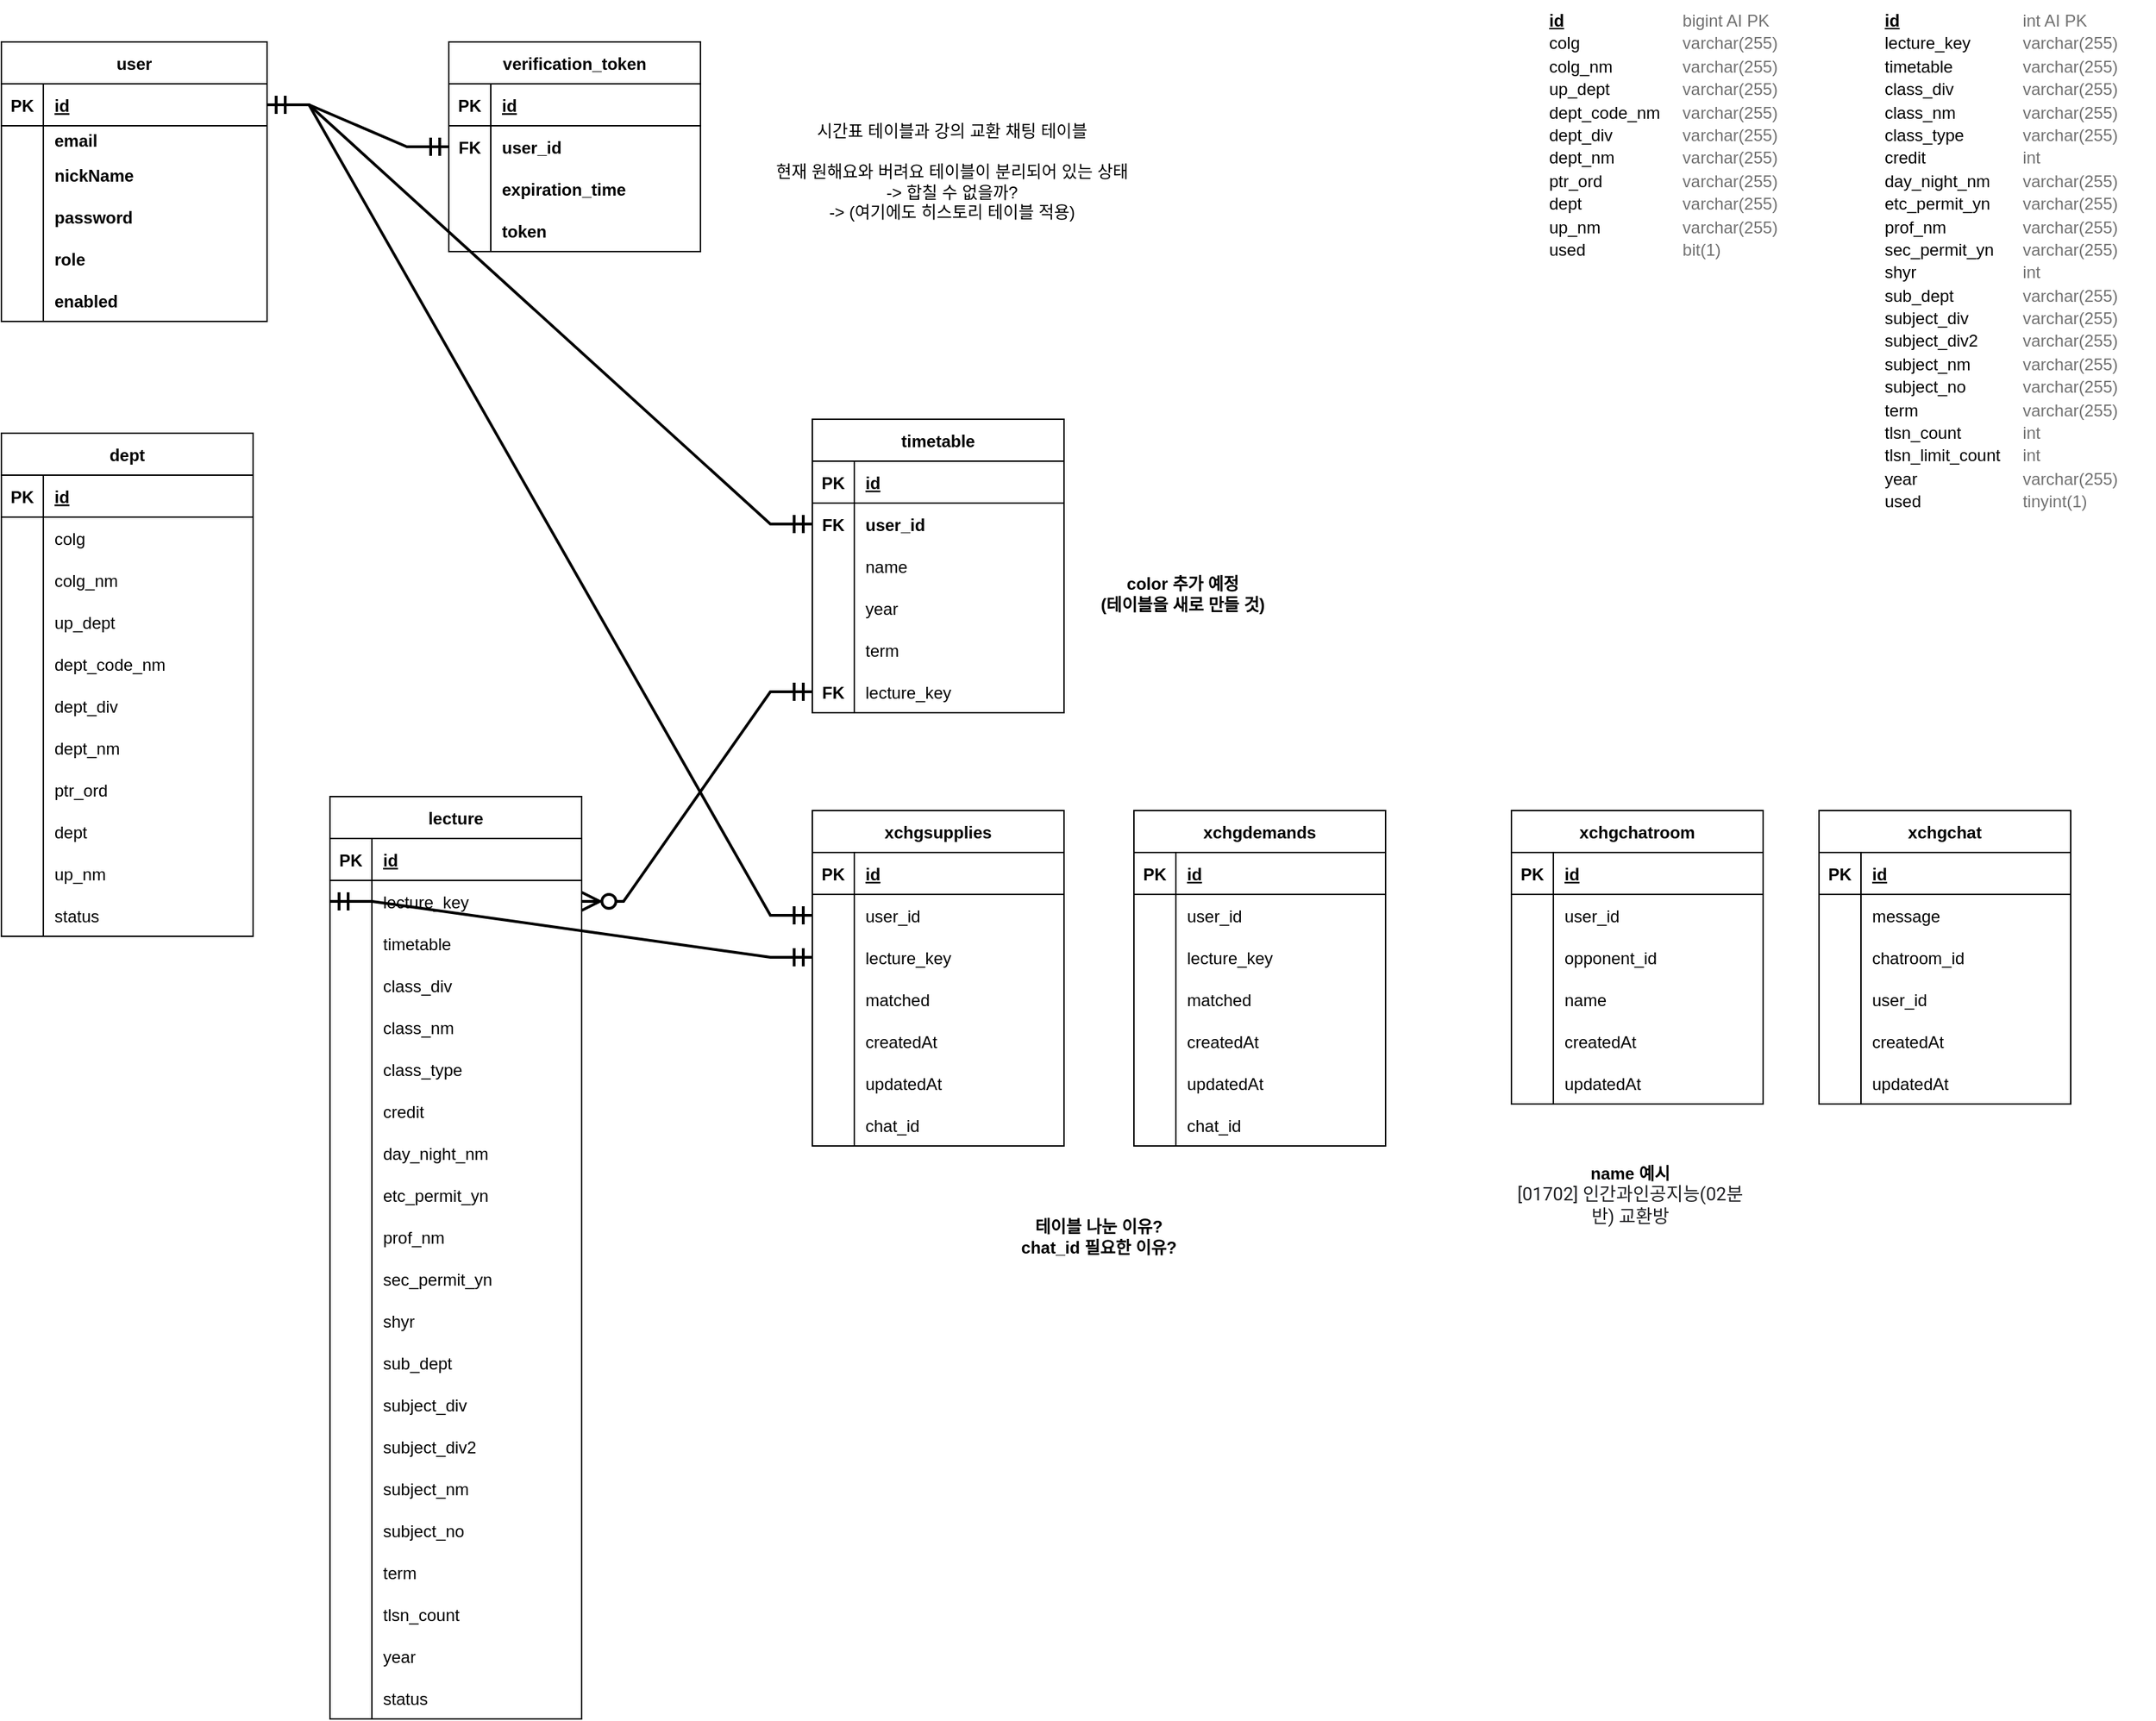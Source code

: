 <mxfile version="18.0.3" type="github">
  <diagram id="R2lEEEUBdFMjLlhIrx00" name="Page-1">
    <mxGraphModel dx="1422" dy="762" grid="1" gridSize="10" guides="1" tooltips="1" connect="1" arrows="1" fold="1" page="1" pageScale="1" pageWidth="850" pageHeight="1100" math="0" shadow="0" extFonts="Permanent Marker^https://fonts.googleapis.com/css?family=Permanent+Marker">
      <root>
        <mxCell id="0" />
        <mxCell id="1" parent="0" />
        <mxCell id="9zXpYR20JIMgWuP8A2rQ-1" value="user" style="shape=table;startSize=30;container=1;collapsible=1;childLayout=tableLayout;fixedRows=1;rowLines=0;fontStyle=1;align=center;resizeLast=1;" parent="1" vertex="1">
          <mxGeometry x="100" y="70" width="190" height="200" as="geometry" />
        </mxCell>
        <mxCell id="9zXpYR20JIMgWuP8A2rQ-2" value="" style="shape=tableRow;horizontal=0;startSize=0;swimlaneHead=0;swimlaneBody=0;fillColor=none;collapsible=0;dropTarget=0;points=[[0,0.5],[1,0.5]];portConstraint=eastwest;top=0;left=0;right=0;bottom=1;" parent="9zXpYR20JIMgWuP8A2rQ-1" vertex="1">
          <mxGeometry y="30" width="190" height="30" as="geometry" />
        </mxCell>
        <mxCell id="9zXpYR20JIMgWuP8A2rQ-3" value="PK" style="shape=partialRectangle;connectable=0;fillColor=none;top=0;left=0;bottom=0;right=0;fontStyle=1;overflow=hidden;" parent="9zXpYR20JIMgWuP8A2rQ-2" vertex="1">
          <mxGeometry width="30" height="30" as="geometry">
            <mxRectangle width="30" height="30" as="alternateBounds" />
          </mxGeometry>
        </mxCell>
        <mxCell id="9zXpYR20JIMgWuP8A2rQ-4" value="id" style="shape=partialRectangle;connectable=0;fillColor=none;top=0;left=0;bottom=0;right=0;align=left;spacingLeft=6;fontStyle=5;overflow=hidden;" parent="9zXpYR20JIMgWuP8A2rQ-2" vertex="1">
          <mxGeometry x="30" width="160" height="30" as="geometry">
            <mxRectangle width="160" height="30" as="alternateBounds" />
          </mxGeometry>
        </mxCell>
        <mxCell id="9zXpYR20JIMgWuP8A2rQ-5" value="" style="shape=tableRow;horizontal=0;startSize=0;swimlaneHead=0;swimlaneBody=0;fillColor=none;collapsible=0;dropTarget=0;points=[[0,0.5],[1,0.5]];portConstraint=eastwest;top=0;left=0;right=0;bottom=0;" parent="9zXpYR20JIMgWuP8A2rQ-1" vertex="1">
          <mxGeometry y="60" width="190" height="20" as="geometry" />
        </mxCell>
        <mxCell id="9zXpYR20JIMgWuP8A2rQ-6" value="" style="shape=partialRectangle;connectable=0;fillColor=none;top=0;left=0;bottom=0;right=0;editable=1;overflow=hidden;" parent="9zXpYR20JIMgWuP8A2rQ-5" vertex="1">
          <mxGeometry width="30" height="20" as="geometry">
            <mxRectangle width="30" height="20" as="alternateBounds" />
          </mxGeometry>
        </mxCell>
        <mxCell id="9zXpYR20JIMgWuP8A2rQ-7" value="email" style="shape=partialRectangle;connectable=0;fillColor=none;top=0;left=0;bottom=0;right=0;align=left;spacingLeft=6;overflow=hidden;fontStyle=1" parent="9zXpYR20JIMgWuP8A2rQ-5" vertex="1">
          <mxGeometry x="30" width="160" height="20" as="geometry">
            <mxRectangle width="160" height="20" as="alternateBounds" />
          </mxGeometry>
        </mxCell>
        <mxCell id="9zXpYR20JIMgWuP8A2rQ-8" value="" style="shape=tableRow;horizontal=0;startSize=0;swimlaneHead=0;swimlaneBody=0;fillColor=none;collapsible=0;dropTarget=0;points=[[0,0.5],[1,0.5]];portConstraint=eastwest;top=0;left=0;right=0;bottom=0;" parent="9zXpYR20JIMgWuP8A2rQ-1" vertex="1">
          <mxGeometry y="80" width="190" height="30" as="geometry" />
        </mxCell>
        <mxCell id="9zXpYR20JIMgWuP8A2rQ-9" value="" style="shape=partialRectangle;connectable=0;fillColor=none;top=0;left=0;bottom=0;right=0;editable=1;overflow=hidden;" parent="9zXpYR20JIMgWuP8A2rQ-8" vertex="1">
          <mxGeometry width="30" height="30" as="geometry">
            <mxRectangle width="30" height="30" as="alternateBounds" />
          </mxGeometry>
        </mxCell>
        <mxCell id="9zXpYR20JIMgWuP8A2rQ-10" value="nickName" style="shape=partialRectangle;connectable=0;fillColor=none;top=0;left=0;bottom=0;right=0;align=left;spacingLeft=6;overflow=hidden;fontStyle=1" parent="9zXpYR20JIMgWuP8A2rQ-8" vertex="1">
          <mxGeometry x="30" width="160" height="30" as="geometry">
            <mxRectangle width="160" height="30" as="alternateBounds" />
          </mxGeometry>
        </mxCell>
        <mxCell id="9zXpYR20JIMgWuP8A2rQ-11" value="" style="shape=tableRow;horizontal=0;startSize=0;swimlaneHead=0;swimlaneBody=0;fillColor=none;collapsible=0;dropTarget=0;points=[[0,0.5],[1,0.5]];portConstraint=eastwest;top=0;left=0;right=0;bottom=0;" parent="9zXpYR20JIMgWuP8A2rQ-1" vertex="1">
          <mxGeometry y="110" width="190" height="30" as="geometry" />
        </mxCell>
        <mxCell id="9zXpYR20JIMgWuP8A2rQ-12" value="" style="shape=partialRectangle;connectable=0;fillColor=none;top=0;left=0;bottom=0;right=0;editable=1;overflow=hidden;" parent="9zXpYR20JIMgWuP8A2rQ-11" vertex="1">
          <mxGeometry width="30" height="30" as="geometry">
            <mxRectangle width="30" height="30" as="alternateBounds" />
          </mxGeometry>
        </mxCell>
        <mxCell id="9zXpYR20JIMgWuP8A2rQ-13" value="password" style="shape=partialRectangle;connectable=0;fillColor=none;top=0;left=0;bottom=0;right=0;align=left;spacingLeft=6;overflow=hidden;fontStyle=1" parent="9zXpYR20JIMgWuP8A2rQ-11" vertex="1">
          <mxGeometry x="30" width="160" height="30" as="geometry">
            <mxRectangle width="160" height="30" as="alternateBounds" />
          </mxGeometry>
        </mxCell>
        <mxCell id="9zXpYR20JIMgWuP8A2rQ-27" value="" style="shape=tableRow;horizontal=0;startSize=0;swimlaneHead=0;swimlaneBody=0;fillColor=none;collapsible=0;dropTarget=0;points=[[0,0.5],[1,0.5]];portConstraint=eastwest;top=0;left=0;right=0;bottom=0;" parent="9zXpYR20JIMgWuP8A2rQ-1" vertex="1">
          <mxGeometry y="140" width="190" height="30" as="geometry" />
        </mxCell>
        <mxCell id="9zXpYR20JIMgWuP8A2rQ-28" value="" style="shape=partialRectangle;connectable=0;fillColor=none;top=0;left=0;bottom=0;right=0;editable=1;overflow=hidden;" parent="9zXpYR20JIMgWuP8A2rQ-27" vertex="1">
          <mxGeometry width="30" height="30" as="geometry">
            <mxRectangle width="30" height="30" as="alternateBounds" />
          </mxGeometry>
        </mxCell>
        <mxCell id="9zXpYR20JIMgWuP8A2rQ-29" value="role" style="shape=partialRectangle;connectable=0;fillColor=none;top=0;left=0;bottom=0;right=0;align=left;spacingLeft=6;overflow=hidden;fontStyle=1" parent="9zXpYR20JIMgWuP8A2rQ-27" vertex="1">
          <mxGeometry x="30" width="160" height="30" as="geometry">
            <mxRectangle width="160" height="30" as="alternateBounds" />
          </mxGeometry>
        </mxCell>
        <mxCell id="9zXpYR20JIMgWuP8A2rQ-30" value="" style="shape=tableRow;horizontal=0;startSize=0;swimlaneHead=0;swimlaneBody=0;fillColor=none;collapsible=0;dropTarget=0;points=[[0,0.5],[1,0.5]];portConstraint=eastwest;top=0;left=0;right=0;bottom=0;" parent="9zXpYR20JIMgWuP8A2rQ-1" vertex="1">
          <mxGeometry y="170" width="190" height="30" as="geometry" />
        </mxCell>
        <mxCell id="9zXpYR20JIMgWuP8A2rQ-31" value="" style="shape=partialRectangle;connectable=0;fillColor=none;top=0;left=0;bottom=0;right=0;editable=1;overflow=hidden;" parent="9zXpYR20JIMgWuP8A2rQ-30" vertex="1">
          <mxGeometry width="30" height="30" as="geometry">
            <mxRectangle width="30" height="30" as="alternateBounds" />
          </mxGeometry>
        </mxCell>
        <mxCell id="9zXpYR20JIMgWuP8A2rQ-32" value="enabled" style="shape=partialRectangle;connectable=0;fillColor=none;top=0;left=0;bottom=0;right=0;align=left;spacingLeft=6;overflow=hidden;fontStyle=1" parent="9zXpYR20JIMgWuP8A2rQ-30" vertex="1">
          <mxGeometry x="30" width="160" height="30" as="geometry">
            <mxRectangle width="160" height="30" as="alternateBounds" />
          </mxGeometry>
        </mxCell>
        <mxCell id="9zXpYR20JIMgWuP8A2rQ-14" value="verification_token" style="shape=table;startSize=30;container=1;collapsible=1;childLayout=tableLayout;fixedRows=1;rowLines=0;fontStyle=1;align=center;resizeLast=1;" parent="1" vertex="1">
          <mxGeometry x="420" y="70" width="180" height="150" as="geometry" />
        </mxCell>
        <mxCell id="9zXpYR20JIMgWuP8A2rQ-15" value="" style="shape=tableRow;horizontal=0;startSize=0;swimlaneHead=0;swimlaneBody=0;fillColor=none;collapsible=0;dropTarget=0;points=[[0,0.5],[1,0.5]];portConstraint=eastwest;top=0;left=0;right=0;bottom=1;" parent="9zXpYR20JIMgWuP8A2rQ-14" vertex="1">
          <mxGeometry y="30" width="180" height="30" as="geometry" />
        </mxCell>
        <mxCell id="9zXpYR20JIMgWuP8A2rQ-16" value="PK" style="shape=partialRectangle;connectable=0;fillColor=none;top=0;left=0;bottom=0;right=0;fontStyle=1;overflow=hidden;" parent="9zXpYR20JIMgWuP8A2rQ-15" vertex="1">
          <mxGeometry width="30" height="30" as="geometry">
            <mxRectangle width="30" height="30" as="alternateBounds" />
          </mxGeometry>
        </mxCell>
        <mxCell id="9zXpYR20JIMgWuP8A2rQ-17" value="id" style="shape=partialRectangle;connectable=0;fillColor=none;top=0;left=0;bottom=0;right=0;align=left;spacingLeft=6;fontStyle=5;overflow=hidden;" parent="9zXpYR20JIMgWuP8A2rQ-15" vertex="1">
          <mxGeometry x="30" width="150" height="30" as="geometry">
            <mxRectangle width="150" height="30" as="alternateBounds" />
          </mxGeometry>
        </mxCell>
        <mxCell id="9zXpYR20JIMgWuP8A2rQ-18" value="" style="shape=tableRow;horizontal=0;startSize=0;swimlaneHead=0;swimlaneBody=0;fillColor=none;collapsible=0;dropTarget=0;points=[[0,0.5],[1,0.5]];portConstraint=eastwest;top=0;left=0;right=0;bottom=0;" parent="9zXpYR20JIMgWuP8A2rQ-14" vertex="1">
          <mxGeometry y="60" width="180" height="30" as="geometry" />
        </mxCell>
        <mxCell id="9zXpYR20JIMgWuP8A2rQ-19" value="FK" style="shape=partialRectangle;connectable=0;fillColor=none;top=0;left=0;bottom=0;right=0;editable=1;overflow=hidden;fontStyle=1" parent="9zXpYR20JIMgWuP8A2rQ-18" vertex="1">
          <mxGeometry width="30" height="30" as="geometry">
            <mxRectangle width="30" height="30" as="alternateBounds" />
          </mxGeometry>
        </mxCell>
        <mxCell id="9zXpYR20JIMgWuP8A2rQ-20" value="user_id" style="shape=partialRectangle;connectable=0;fillColor=none;top=0;left=0;bottom=0;right=0;align=left;spacingLeft=6;overflow=hidden;fontStyle=1" parent="9zXpYR20JIMgWuP8A2rQ-18" vertex="1">
          <mxGeometry x="30" width="150" height="30" as="geometry">
            <mxRectangle width="150" height="30" as="alternateBounds" />
          </mxGeometry>
        </mxCell>
        <mxCell id="9zXpYR20JIMgWuP8A2rQ-21" value="" style="shape=tableRow;horizontal=0;startSize=0;swimlaneHead=0;swimlaneBody=0;fillColor=none;collapsible=0;dropTarget=0;points=[[0,0.5],[1,0.5]];portConstraint=eastwest;top=0;left=0;right=0;bottom=0;" parent="9zXpYR20JIMgWuP8A2rQ-14" vertex="1">
          <mxGeometry y="90" width="180" height="30" as="geometry" />
        </mxCell>
        <mxCell id="9zXpYR20JIMgWuP8A2rQ-22" value="" style="shape=partialRectangle;connectable=0;fillColor=none;top=0;left=0;bottom=0;right=0;editable=1;overflow=hidden;" parent="9zXpYR20JIMgWuP8A2rQ-21" vertex="1">
          <mxGeometry width="30" height="30" as="geometry">
            <mxRectangle width="30" height="30" as="alternateBounds" />
          </mxGeometry>
        </mxCell>
        <mxCell id="9zXpYR20JIMgWuP8A2rQ-23" value="expiration_time" style="shape=partialRectangle;connectable=0;fillColor=none;top=0;left=0;bottom=0;right=0;align=left;spacingLeft=6;overflow=hidden;fontStyle=1" parent="9zXpYR20JIMgWuP8A2rQ-21" vertex="1">
          <mxGeometry x="30" width="150" height="30" as="geometry">
            <mxRectangle width="150" height="30" as="alternateBounds" />
          </mxGeometry>
        </mxCell>
        <mxCell id="9zXpYR20JIMgWuP8A2rQ-24" value="" style="shape=tableRow;horizontal=0;startSize=0;swimlaneHead=0;swimlaneBody=0;fillColor=none;collapsible=0;dropTarget=0;points=[[0,0.5],[1,0.5]];portConstraint=eastwest;top=0;left=0;right=0;bottom=0;" parent="9zXpYR20JIMgWuP8A2rQ-14" vertex="1">
          <mxGeometry y="120" width="180" height="30" as="geometry" />
        </mxCell>
        <mxCell id="9zXpYR20JIMgWuP8A2rQ-25" value="" style="shape=partialRectangle;connectable=0;fillColor=none;top=0;left=0;bottom=0;right=0;editable=1;overflow=hidden;" parent="9zXpYR20JIMgWuP8A2rQ-24" vertex="1">
          <mxGeometry width="30" height="30" as="geometry">
            <mxRectangle width="30" height="30" as="alternateBounds" />
          </mxGeometry>
        </mxCell>
        <mxCell id="9zXpYR20JIMgWuP8A2rQ-26" value="token" style="shape=partialRectangle;connectable=0;fillColor=none;top=0;left=0;bottom=0;right=0;align=left;spacingLeft=6;overflow=hidden;fontStyle=1" parent="9zXpYR20JIMgWuP8A2rQ-24" vertex="1">
          <mxGeometry x="30" width="150" height="30" as="geometry">
            <mxRectangle width="150" height="30" as="alternateBounds" />
          </mxGeometry>
        </mxCell>
        <mxCell id="9zXpYR20JIMgWuP8A2rQ-36" value="" style="edgeStyle=entityRelationEdgeStyle;fontSize=12;html=1;endArrow=ERmandOne;rounded=0;entryX=0;entryY=0.5;entryDx=0;entryDy=0;exitX=1;exitY=0.5;exitDx=0;exitDy=0;endSize=10;startSize=10;fontStyle=0;strokeWidth=2;startArrow=ERmandOne;startFill=0;" parent="1" source="9zXpYR20JIMgWuP8A2rQ-2" target="9zXpYR20JIMgWuP8A2rQ-18" edge="1">
          <mxGeometry width="100" height="100" relative="1" as="geometry">
            <mxPoint x="305" y="270" as="sourcePoint" />
            <mxPoint x="405" y="170" as="targetPoint" />
          </mxGeometry>
        </mxCell>
        <mxCell id="9zXpYR20JIMgWuP8A2rQ-37" value="&lt;b&gt;&lt;/b&gt;&lt;table style=&quot;border-left-style: none; border-top-style: none; border-right-style: none; border-bottom-style: none; border-collapse: collapse;&quot;&gt;&lt;tbody&gt;&lt;tr&gt;&lt;td style=&quot;border-left-style: none; border-top-style: none; border-right-style: none; border-bottom-style: none; padding-left: 15px;&quot;&gt;&lt;b&gt;&lt;u&gt;id&lt;/u&gt;&lt;/b&gt;&lt;/td&gt;&lt;td style=&quot;border-left-style: none; border-top-style: none; border-right-style: none; border-bottom-style: none; padding-left: 15px;&quot;&gt;&lt;font color=&quot;#717171&quot;&gt;bigint AI PK&lt;/font&gt;&lt;/td&gt;&lt;/tr&gt;&lt;tr&gt;&lt;td style=&quot;border-left-style: none; border-top-style: none; border-right-style: none; border-bottom-style: none; padding-left: 15px;&quot;&gt;colg&lt;/td&gt;&lt;td style=&quot;border-left-style: none; border-top-style: none; border-right-style: none; border-bottom-style: none; padding-left: 15px;&quot;&gt;&lt;font color=&quot;#717171&quot;&gt;varchar(255)&lt;/font&gt;&lt;/td&gt;&lt;/tr&gt;&lt;tr&gt;&lt;td style=&quot;border-left-style: none; border-top-style: none; border-right-style: none; border-bottom-style: none; padding-left: 15px;&quot;&gt;colg_nm&lt;/td&gt;&lt;td style=&quot;border-left-style: none; border-top-style: none; border-right-style: none; border-bottom-style: none; padding-left: 15px;&quot;&gt;&lt;font color=&quot;#717171&quot;&gt;varchar(255)&lt;/font&gt;&lt;/td&gt;&lt;/tr&gt;&lt;tr&gt;&lt;td style=&quot;border-left-style: none; border-top-style: none; border-right-style: none; border-bottom-style: none; padding-left: 15px;&quot;&gt;up_dept&lt;/td&gt;&lt;td style=&quot;border-left-style: none; border-top-style: none; border-right-style: none; border-bottom-style: none; padding-left: 15px;&quot;&gt;&lt;font color=&quot;#717171&quot;&gt;varchar(255)&lt;/font&gt;&lt;/td&gt;&lt;/tr&gt;&lt;tr&gt;&lt;td style=&quot;border-left-style: none; border-top-style: none; border-right-style: none; border-bottom-style: none; padding-left: 15px;&quot;&gt;dept_code_nm&lt;/td&gt;&lt;td style=&quot;border-left-style: none; border-top-style: none; border-right-style: none; border-bottom-style: none; padding-left: 15px;&quot;&gt;&lt;font color=&quot;#717171&quot;&gt;varchar(255)&lt;/font&gt;&lt;/td&gt;&lt;/tr&gt;&lt;tr&gt;&lt;td style=&quot;border-left-style: none; border-top-style: none; border-right-style: none; border-bottom-style: none; padding-left: 15px;&quot;&gt;dept_div&lt;/td&gt;&lt;td style=&quot;border-left-style: none; border-top-style: none; border-right-style: none; border-bottom-style: none; padding-left: 15px;&quot;&gt;&lt;font color=&quot;#717171&quot;&gt;varchar(255)&lt;/font&gt;&lt;/td&gt;&lt;/tr&gt;&lt;tr&gt;&lt;td style=&quot;border-left-style: none; border-top-style: none; border-right-style: none; border-bottom-style: none; padding-left: 15px;&quot;&gt;dept_nm&lt;/td&gt;&lt;td style=&quot;border-left-style: none; border-top-style: none; border-right-style: none; border-bottom-style: none; padding-left: 15px;&quot;&gt;&lt;font color=&quot;#717171&quot;&gt;varchar(255)&lt;/font&gt;&lt;/td&gt;&lt;/tr&gt;&lt;tr&gt;&lt;td style=&quot;border-left-style: none; border-top-style: none; border-right-style: none; border-bottom-style: none; padding-left: 15px;&quot;&gt;ptr_ord&lt;/td&gt;&lt;td style=&quot;border-left-style: none; border-top-style: none; border-right-style: none; border-bottom-style: none; padding-left: 15px;&quot;&gt;&lt;font color=&quot;#717171&quot;&gt;varchar(255)&lt;/font&gt;&lt;/td&gt;&lt;/tr&gt;&lt;tr&gt;&lt;td style=&quot;border-left-style: none; border-top-style: none; border-right-style: none; border-bottom-style: none; padding-left: 15px;&quot;&gt;dept&lt;/td&gt;&lt;td style=&quot;border-left-style: none; border-top-style: none; border-right-style: none; border-bottom-style: none; padding-left: 15px;&quot;&gt;&lt;font color=&quot;#717171&quot;&gt;varchar(255)&lt;/font&gt;&lt;/td&gt;&lt;/tr&gt;&lt;tr&gt;&lt;td style=&quot;border-left-style: none; border-top-style: none; border-right-style: none; border-bottom-style: none; padding-left: 15px;&quot;&gt;up_nm&lt;/td&gt;&lt;td style=&quot;border-left-style: none; border-top-style: none; border-right-style: none; border-bottom-style: none; padding-left: 15px;&quot;&gt;&lt;font color=&quot;#717171&quot;&gt;varchar(255)&lt;/font&gt;&lt;/td&gt;&lt;/tr&gt;&lt;tr&gt;&lt;td style=&quot;border-left-style: none; border-top-style: none; border-right-style: none; border-bottom-style: none; padding-left: 15px;&quot;&gt;used&lt;/td&gt;&lt;td style=&quot;border-left-style: none; border-top-style: none; border-right-style: none; border-bottom-style: none; padding-left: 15px;&quot;&gt;&lt;font color=&quot;#717171&quot;&gt;bit(1)&lt;/font&gt;&lt;/td&gt;&lt;/tr&gt;&lt;/tbody&gt;&lt;/table&gt;" style="text;whiteSpace=wrap;html=1;" parent="1" vertex="1">
          <mxGeometry x="1190" y="40" width="195" height="200" as="geometry" />
        </mxCell>
        <mxCell id="9zXpYR20JIMgWuP8A2rQ-38" value="&lt;table style=&quot;border-left-style: none; border-top-style: none; border-right-style: none; border-bottom-style: none; border-collapse: collapse;&quot;&gt;&lt;tbody&gt;&lt;tr&gt;&lt;td style=&quot;border-left-style: none; border-top-style: none; border-right-style: none; border-bottom-style: none; padding-left: 15px;&quot;&gt;&lt;b&gt;&lt;u&gt;id&lt;/u&gt;&lt;/b&gt;&lt;/td&gt;&lt;td style=&quot;border-left-style: none; border-top-style: none; border-right-style: none; border-bottom-style: none; padding-left: 15px;&quot;&gt;&lt;font color=&quot;#717171&quot;&gt;int AI PK&lt;/font&gt;&lt;/td&gt;&lt;/tr&gt;&lt;tr&gt;&lt;td style=&quot;border-left-style: none; border-top-style: none; border-right-style: none; border-bottom-style: none; padding-left: 15px;&quot;&gt;lecture_key&lt;/td&gt;&lt;td style=&quot;border-left-style: none; border-top-style: none; border-right-style: none; border-bottom-style: none; padding-left: 15px;&quot;&gt;&lt;font color=&quot;#717171&quot;&gt;varchar(255)&lt;/font&gt;&lt;/td&gt;&lt;/tr&gt;&lt;tr&gt;&lt;td style=&quot;border-left-style: none; border-top-style: none; border-right-style: none; border-bottom-style: none; padding-left: 15px;&quot;&gt;timetable&lt;/td&gt;&lt;td style=&quot;border-left-style: none; border-top-style: none; border-right-style: none; border-bottom-style: none; padding-left: 15px;&quot;&gt;&lt;font color=&quot;#717171&quot;&gt;varchar(255)&lt;/font&gt;&lt;/td&gt;&lt;/tr&gt;&lt;tr&gt;&lt;td style=&quot;border-left-style: none; border-top-style: none; border-right-style: none; border-bottom-style: none; padding-left: 15px;&quot;&gt;class_div&lt;/td&gt;&lt;td style=&quot;border-left-style: none; border-top-style: none; border-right-style: none; border-bottom-style: none; padding-left: 15px;&quot;&gt;&lt;font color=&quot;#717171&quot;&gt;varchar(255)&lt;/font&gt;&lt;/td&gt;&lt;/tr&gt;&lt;tr&gt;&lt;td style=&quot;border-left-style: none; border-top-style: none; border-right-style: none; border-bottom-style: none; padding-left: 15px;&quot;&gt;class_nm&lt;/td&gt;&lt;td style=&quot;border-left-style: none; border-top-style: none; border-right-style: none; border-bottom-style: none; padding-left: 15px;&quot;&gt;&lt;font color=&quot;#717171&quot;&gt;varchar(255)&lt;/font&gt;&lt;/td&gt;&lt;/tr&gt;&lt;tr&gt;&lt;td style=&quot;border-left-style: none; border-top-style: none; border-right-style: none; border-bottom-style: none; padding-left: 15px;&quot;&gt;class_type&lt;/td&gt;&lt;td style=&quot;border-left-style: none; border-top-style: none; border-right-style: none; border-bottom-style: none; padding-left: 15px;&quot;&gt;&lt;font color=&quot;#717171&quot;&gt;varchar(255)&lt;/font&gt;&lt;/td&gt;&lt;/tr&gt;&lt;tr&gt;&lt;td style=&quot;border-left-style: none; border-top-style: none; border-right-style: none; border-bottom-style: none; padding-left: 15px;&quot;&gt;credit&lt;/td&gt;&lt;td style=&quot;border-left-style: none; border-top-style: none; border-right-style: none; border-bottom-style: none; padding-left: 15px;&quot;&gt;&lt;font color=&quot;#717171&quot;&gt;int&lt;/font&gt;&lt;/td&gt;&lt;/tr&gt;&lt;tr&gt;&lt;td style=&quot;border-left-style: none; border-top-style: none; border-right-style: none; border-bottom-style: none; padding-left: 15px;&quot;&gt;day_night_nm&lt;/td&gt;&lt;td style=&quot;border-left-style: none; border-top-style: none; border-right-style: none; border-bottom-style: none; padding-left: 15px;&quot;&gt;&lt;font color=&quot;#717171&quot;&gt;varchar(255)&lt;/font&gt;&lt;/td&gt;&lt;/tr&gt;&lt;tr&gt;&lt;td style=&quot;border-left-style: none; border-top-style: none; border-right-style: none; border-bottom-style: none; padding-left: 15px;&quot;&gt;etc_permit_yn&lt;/td&gt;&lt;td style=&quot;border-left-style: none; border-top-style: none; border-right-style: none; border-bottom-style: none; padding-left: 15px;&quot;&gt;&lt;font color=&quot;#717171&quot;&gt;varchar(255)&lt;/font&gt;&lt;/td&gt;&lt;/tr&gt;&lt;tr&gt;&lt;td style=&quot;border-left-style: none; border-top-style: none; border-right-style: none; border-bottom-style: none; padding-left: 15px;&quot;&gt;prof_nm&lt;/td&gt;&lt;td style=&quot;border-left-style: none; border-top-style: none; border-right-style: none; border-bottom-style: none; padding-left: 15px;&quot;&gt;&lt;font color=&quot;#717171&quot;&gt;varchar(255)&lt;/font&gt;&lt;/td&gt;&lt;/tr&gt;&lt;tr&gt;&lt;td style=&quot;border-left-style: none; border-top-style: none; border-right-style: none; border-bottom-style: none; padding-left: 15px;&quot;&gt;sec_permit_yn&lt;/td&gt;&lt;td style=&quot;border-left-style: none; border-top-style: none; border-right-style: none; border-bottom-style: none; padding-left: 15px;&quot;&gt;&lt;font color=&quot;#717171&quot;&gt;varchar(255)&lt;/font&gt;&lt;/td&gt;&lt;/tr&gt;&lt;tr&gt;&lt;td style=&quot;border-left-style: none; border-top-style: none; border-right-style: none; border-bottom-style: none; padding-left: 15px;&quot;&gt;shyr&lt;/td&gt;&lt;td style=&quot;border-left-style: none; border-top-style: none; border-right-style: none; border-bottom-style: none; padding-left: 15px;&quot;&gt;&lt;font color=&quot;#717171&quot;&gt;int&lt;/font&gt;&lt;/td&gt;&lt;/tr&gt;&lt;tr&gt;&lt;td style=&quot;border-left-style: none; border-top-style: none; border-right-style: none; border-bottom-style: none; padding-left: 15px;&quot;&gt;sub_dept&lt;/td&gt;&lt;td style=&quot;border-left-style: none; border-top-style: none; border-right-style: none; border-bottom-style: none; padding-left: 15px;&quot;&gt;&lt;font color=&quot;#717171&quot;&gt;varchar(255)&lt;/font&gt;&lt;/td&gt;&lt;/tr&gt;&lt;tr&gt;&lt;td style=&quot;border-left-style: none; border-top-style: none; border-right-style: none; border-bottom-style: none; padding-left: 15px;&quot;&gt;subject_div&lt;/td&gt;&lt;td style=&quot;border-left-style: none; border-top-style: none; border-right-style: none; border-bottom-style: none; padding-left: 15px;&quot;&gt;&lt;font color=&quot;#717171&quot;&gt;varchar(255)&lt;/font&gt;&lt;/td&gt;&lt;/tr&gt;&lt;tr&gt;&lt;td style=&quot;border-left-style: none; border-top-style: none; border-right-style: none; border-bottom-style: none; padding-left: 15px;&quot;&gt;subject_div2&lt;/td&gt;&lt;td style=&quot;border-left-style: none; border-top-style: none; border-right-style: none; border-bottom-style: none; padding-left: 15px;&quot;&gt;&lt;font color=&quot;#717171&quot;&gt;varchar(255)&lt;/font&gt;&lt;/td&gt;&lt;/tr&gt;&lt;tr&gt;&lt;td style=&quot;border-left-style: none; border-top-style: none; border-right-style: none; border-bottom-style: none; padding-left: 15px;&quot;&gt;subject_nm&lt;/td&gt;&lt;td style=&quot;border-left-style: none; border-top-style: none; border-right-style: none; border-bottom-style: none; padding-left: 15px;&quot;&gt;&lt;font color=&quot;#717171&quot;&gt;varchar(255)&lt;/font&gt;&lt;/td&gt;&lt;/tr&gt;&lt;tr&gt;&lt;td style=&quot;border-left-style: none; border-top-style: none; border-right-style: none; border-bottom-style: none; padding-left: 15px;&quot;&gt;subject_no&lt;/td&gt;&lt;td style=&quot;border-left-style: none; border-top-style: none; border-right-style: none; border-bottom-style: none; padding-left: 15px;&quot;&gt;&lt;font color=&quot;#717171&quot;&gt;varchar(255)&lt;/font&gt;&lt;/td&gt;&lt;/tr&gt;&lt;tr&gt;&lt;td style=&quot;border-left-style: none; border-top-style: none; border-right-style: none; border-bottom-style: none; padding-left: 15px;&quot;&gt;term&lt;/td&gt;&lt;td style=&quot;border-left-style: none; border-top-style: none; border-right-style: none; border-bottom-style: none; padding-left: 15px;&quot;&gt;&lt;font color=&quot;#717171&quot;&gt;varchar(255)&lt;/font&gt;&lt;/td&gt;&lt;/tr&gt;&lt;tr&gt;&lt;td style=&quot;border-left-style: none; border-top-style: none; border-right-style: none; border-bottom-style: none; padding-left: 15px;&quot;&gt;tlsn_count&lt;/td&gt;&lt;td style=&quot;border-left-style: none; border-top-style: none; border-right-style: none; border-bottom-style: none; padding-left: 15px;&quot;&gt;&lt;font color=&quot;#717171&quot;&gt;int&lt;/font&gt;&lt;/td&gt;&lt;/tr&gt;&lt;tr&gt;&lt;td style=&quot;border-left-style: none; border-top-style: none; border-right-style: none; border-bottom-style: none; padding-left: 15px;&quot;&gt;tlsn_limit_count&lt;/td&gt;&lt;td style=&quot;border-left-style: none; border-top-style: none; border-right-style: none; border-bottom-style: none; padding-left: 15px;&quot;&gt;&lt;font color=&quot;#717171&quot;&gt;int&lt;/font&gt;&lt;/td&gt;&lt;/tr&gt;&lt;tr&gt;&lt;td style=&quot;border-left-style: none; border-top-style: none; border-right-style: none; border-bottom-style: none; padding-left: 15px;&quot;&gt;year&lt;/td&gt;&lt;td style=&quot;border-left-style: none; border-top-style: none; border-right-style: none; border-bottom-style: none; padding-left: 15px;&quot;&gt;&lt;font color=&quot;#717171&quot;&gt;varchar(255)&lt;/font&gt;&lt;/td&gt;&lt;/tr&gt;&lt;tr&gt;&lt;td style=&quot;border-left-style: none; border-top-style: none; border-right-style: none; border-bottom-style: none; padding-left: 15px;&quot;&gt;used&lt;/td&gt;&lt;td style=&quot;border-left-style: none; border-top-style: none; border-right-style: none; border-bottom-style: none; padding-left: 15px;&quot;&gt;&lt;font color=&quot;#717171&quot;&gt;tinyint(1)&lt;/font&gt;&lt;/td&gt;&lt;/tr&gt;&lt;/tbody&gt;&lt;/table&gt;" style="text;whiteSpace=wrap;html=1;" parent="1" vertex="1">
          <mxGeometry x="1430" y="40" width="210" height="370" as="geometry" />
        </mxCell>
        <mxCell id="9zXpYR20JIMgWuP8A2rQ-40" value="dept" style="shape=table;startSize=30;container=1;collapsible=1;childLayout=tableLayout;fixedRows=1;rowLines=0;fontStyle=1;align=center;resizeLast=1;" parent="1" vertex="1">
          <mxGeometry x="100" y="350" width="180" height="360" as="geometry" />
        </mxCell>
        <mxCell id="9zXpYR20JIMgWuP8A2rQ-41" value="" style="shape=tableRow;horizontal=0;startSize=0;swimlaneHead=0;swimlaneBody=0;fillColor=none;collapsible=0;dropTarget=0;points=[[0,0.5],[1,0.5]];portConstraint=eastwest;top=0;left=0;right=0;bottom=1;" parent="9zXpYR20JIMgWuP8A2rQ-40" vertex="1">
          <mxGeometry y="30" width="180" height="30" as="geometry" />
        </mxCell>
        <mxCell id="9zXpYR20JIMgWuP8A2rQ-42" value="PK" style="shape=partialRectangle;connectable=0;fillColor=none;top=0;left=0;bottom=0;right=0;fontStyle=1;overflow=hidden;" parent="9zXpYR20JIMgWuP8A2rQ-41" vertex="1">
          <mxGeometry width="30" height="30" as="geometry">
            <mxRectangle width="30" height="30" as="alternateBounds" />
          </mxGeometry>
        </mxCell>
        <mxCell id="9zXpYR20JIMgWuP8A2rQ-43" value="id" style="shape=partialRectangle;connectable=0;fillColor=none;top=0;left=0;bottom=0;right=0;align=left;spacingLeft=6;fontStyle=5;overflow=hidden;" parent="9zXpYR20JIMgWuP8A2rQ-41" vertex="1">
          <mxGeometry x="30" width="150" height="30" as="geometry">
            <mxRectangle width="150" height="30" as="alternateBounds" />
          </mxGeometry>
        </mxCell>
        <mxCell id="9zXpYR20JIMgWuP8A2rQ-44" value="" style="shape=tableRow;horizontal=0;startSize=0;swimlaneHead=0;swimlaneBody=0;fillColor=none;collapsible=0;dropTarget=0;points=[[0,0.5],[1,0.5]];portConstraint=eastwest;top=0;left=0;right=0;bottom=0;" parent="9zXpYR20JIMgWuP8A2rQ-40" vertex="1">
          <mxGeometry y="60" width="180" height="30" as="geometry" />
        </mxCell>
        <mxCell id="9zXpYR20JIMgWuP8A2rQ-45" value="" style="shape=partialRectangle;connectable=0;fillColor=none;top=0;left=0;bottom=0;right=0;editable=1;overflow=hidden;" parent="9zXpYR20JIMgWuP8A2rQ-44" vertex="1">
          <mxGeometry width="30" height="30" as="geometry">
            <mxRectangle width="30" height="30" as="alternateBounds" />
          </mxGeometry>
        </mxCell>
        <mxCell id="9zXpYR20JIMgWuP8A2rQ-46" value="colg" style="shape=partialRectangle;connectable=0;fillColor=none;top=0;left=0;bottom=0;right=0;align=left;spacingLeft=6;overflow=hidden;" parent="9zXpYR20JIMgWuP8A2rQ-44" vertex="1">
          <mxGeometry x="30" width="150" height="30" as="geometry">
            <mxRectangle width="150" height="30" as="alternateBounds" />
          </mxGeometry>
        </mxCell>
        <mxCell id="9zXpYR20JIMgWuP8A2rQ-47" value="" style="shape=tableRow;horizontal=0;startSize=0;swimlaneHead=0;swimlaneBody=0;fillColor=none;collapsible=0;dropTarget=0;points=[[0,0.5],[1,0.5]];portConstraint=eastwest;top=0;left=0;right=0;bottom=0;" parent="9zXpYR20JIMgWuP8A2rQ-40" vertex="1">
          <mxGeometry y="90" width="180" height="30" as="geometry" />
        </mxCell>
        <mxCell id="9zXpYR20JIMgWuP8A2rQ-48" value="" style="shape=partialRectangle;connectable=0;fillColor=none;top=0;left=0;bottom=0;right=0;editable=1;overflow=hidden;" parent="9zXpYR20JIMgWuP8A2rQ-47" vertex="1">
          <mxGeometry width="30" height="30" as="geometry">
            <mxRectangle width="30" height="30" as="alternateBounds" />
          </mxGeometry>
        </mxCell>
        <mxCell id="9zXpYR20JIMgWuP8A2rQ-49" value="colg_nm" style="shape=partialRectangle;connectable=0;fillColor=none;top=0;left=0;bottom=0;right=0;align=left;spacingLeft=6;overflow=hidden;" parent="9zXpYR20JIMgWuP8A2rQ-47" vertex="1">
          <mxGeometry x="30" width="150" height="30" as="geometry">
            <mxRectangle width="150" height="30" as="alternateBounds" />
          </mxGeometry>
        </mxCell>
        <mxCell id="9zXpYR20JIMgWuP8A2rQ-50" value="" style="shape=tableRow;horizontal=0;startSize=0;swimlaneHead=0;swimlaneBody=0;fillColor=none;collapsible=0;dropTarget=0;points=[[0,0.5],[1,0.5]];portConstraint=eastwest;top=0;left=0;right=0;bottom=0;" parent="9zXpYR20JIMgWuP8A2rQ-40" vertex="1">
          <mxGeometry y="120" width="180" height="30" as="geometry" />
        </mxCell>
        <mxCell id="9zXpYR20JIMgWuP8A2rQ-51" value="" style="shape=partialRectangle;connectable=0;fillColor=none;top=0;left=0;bottom=0;right=0;editable=1;overflow=hidden;" parent="9zXpYR20JIMgWuP8A2rQ-50" vertex="1">
          <mxGeometry width="30" height="30" as="geometry">
            <mxRectangle width="30" height="30" as="alternateBounds" />
          </mxGeometry>
        </mxCell>
        <mxCell id="9zXpYR20JIMgWuP8A2rQ-52" value="up_dept" style="shape=partialRectangle;connectable=0;fillColor=none;top=0;left=0;bottom=0;right=0;align=left;spacingLeft=6;overflow=hidden;" parent="9zXpYR20JIMgWuP8A2rQ-50" vertex="1">
          <mxGeometry x="30" width="150" height="30" as="geometry">
            <mxRectangle width="150" height="30" as="alternateBounds" />
          </mxGeometry>
        </mxCell>
        <mxCell id="9zXpYR20JIMgWuP8A2rQ-53" value="" style="shape=tableRow;horizontal=0;startSize=0;swimlaneHead=0;swimlaneBody=0;fillColor=none;collapsible=0;dropTarget=0;points=[[0,0.5],[1,0.5]];portConstraint=eastwest;top=0;left=0;right=0;bottom=0;" parent="9zXpYR20JIMgWuP8A2rQ-40" vertex="1">
          <mxGeometry y="150" width="180" height="30" as="geometry" />
        </mxCell>
        <mxCell id="9zXpYR20JIMgWuP8A2rQ-54" value="" style="shape=partialRectangle;connectable=0;fillColor=none;top=0;left=0;bottom=0;right=0;editable=1;overflow=hidden;" parent="9zXpYR20JIMgWuP8A2rQ-53" vertex="1">
          <mxGeometry width="30" height="30" as="geometry">
            <mxRectangle width="30" height="30" as="alternateBounds" />
          </mxGeometry>
        </mxCell>
        <mxCell id="9zXpYR20JIMgWuP8A2rQ-55" value="dept_code_nm" style="shape=partialRectangle;connectable=0;fillColor=none;top=0;left=0;bottom=0;right=0;align=left;spacingLeft=6;overflow=hidden;" parent="9zXpYR20JIMgWuP8A2rQ-53" vertex="1">
          <mxGeometry x="30" width="150" height="30" as="geometry">
            <mxRectangle width="150" height="30" as="alternateBounds" />
          </mxGeometry>
        </mxCell>
        <mxCell id="9zXpYR20JIMgWuP8A2rQ-56" value="" style="shape=tableRow;horizontal=0;startSize=0;swimlaneHead=0;swimlaneBody=0;fillColor=none;collapsible=0;dropTarget=0;points=[[0,0.5],[1,0.5]];portConstraint=eastwest;top=0;left=0;right=0;bottom=0;" parent="9zXpYR20JIMgWuP8A2rQ-40" vertex="1">
          <mxGeometry y="180" width="180" height="30" as="geometry" />
        </mxCell>
        <mxCell id="9zXpYR20JIMgWuP8A2rQ-57" value="" style="shape=partialRectangle;connectable=0;fillColor=none;top=0;left=0;bottom=0;right=0;editable=1;overflow=hidden;" parent="9zXpYR20JIMgWuP8A2rQ-56" vertex="1">
          <mxGeometry width="30" height="30" as="geometry">
            <mxRectangle width="30" height="30" as="alternateBounds" />
          </mxGeometry>
        </mxCell>
        <mxCell id="9zXpYR20JIMgWuP8A2rQ-58" value="dept_div" style="shape=partialRectangle;connectable=0;fillColor=none;top=0;left=0;bottom=0;right=0;align=left;spacingLeft=6;overflow=hidden;" parent="9zXpYR20JIMgWuP8A2rQ-56" vertex="1">
          <mxGeometry x="30" width="150" height="30" as="geometry">
            <mxRectangle width="150" height="30" as="alternateBounds" />
          </mxGeometry>
        </mxCell>
        <mxCell id="9zXpYR20JIMgWuP8A2rQ-59" value="" style="shape=tableRow;horizontal=0;startSize=0;swimlaneHead=0;swimlaneBody=0;fillColor=none;collapsible=0;dropTarget=0;points=[[0,0.5],[1,0.5]];portConstraint=eastwest;top=0;left=0;right=0;bottom=0;" parent="9zXpYR20JIMgWuP8A2rQ-40" vertex="1">
          <mxGeometry y="210" width="180" height="30" as="geometry" />
        </mxCell>
        <mxCell id="9zXpYR20JIMgWuP8A2rQ-60" value="" style="shape=partialRectangle;connectable=0;fillColor=none;top=0;left=0;bottom=0;right=0;editable=1;overflow=hidden;" parent="9zXpYR20JIMgWuP8A2rQ-59" vertex="1">
          <mxGeometry width="30" height="30" as="geometry">
            <mxRectangle width="30" height="30" as="alternateBounds" />
          </mxGeometry>
        </mxCell>
        <mxCell id="9zXpYR20JIMgWuP8A2rQ-61" value="dept_nm" style="shape=partialRectangle;connectable=0;fillColor=none;top=0;left=0;bottom=0;right=0;align=left;spacingLeft=6;overflow=hidden;" parent="9zXpYR20JIMgWuP8A2rQ-59" vertex="1">
          <mxGeometry x="30" width="150" height="30" as="geometry">
            <mxRectangle width="150" height="30" as="alternateBounds" />
          </mxGeometry>
        </mxCell>
        <mxCell id="9zXpYR20JIMgWuP8A2rQ-62" value="" style="shape=tableRow;horizontal=0;startSize=0;swimlaneHead=0;swimlaneBody=0;fillColor=none;collapsible=0;dropTarget=0;points=[[0,0.5],[1,0.5]];portConstraint=eastwest;top=0;left=0;right=0;bottom=0;" parent="9zXpYR20JIMgWuP8A2rQ-40" vertex="1">
          <mxGeometry y="240" width="180" height="30" as="geometry" />
        </mxCell>
        <mxCell id="9zXpYR20JIMgWuP8A2rQ-63" value="" style="shape=partialRectangle;connectable=0;fillColor=none;top=0;left=0;bottom=0;right=0;editable=1;overflow=hidden;" parent="9zXpYR20JIMgWuP8A2rQ-62" vertex="1">
          <mxGeometry width="30" height="30" as="geometry">
            <mxRectangle width="30" height="30" as="alternateBounds" />
          </mxGeometry>
        </mxCell>
        <mxCell id="9zXpYR20JIMgWuP8A2rQ-64" value="ptr_ord" style="shape=partialRectangle;connectable=0;fillColor=none;top=0;left=0;bottom=0;right=0;align=left;spacingLeft=6;overflow=hidden;" parent="9zXpYR20JIMgWuP8A2rQ-62" vertex="1">
          <mxGeometry x="30" width="150" height="30" as="geometry">
            <mxRectangle width="150" height="30" as="alternateBounds" />
          </mxGeometry>
        </mxCell>
        <mxCell id="9zXpYR20JIMgWuP8A2rQ-65" value="" style="shape=tableRow;horizontal=0;startSize=0;swimlaneHead=0;swimlaneBody=0;fillColor=none;collapsible=0;dropTarget=0;points=[[0,0.5],[1,0.5]];portConstraint=eastwest;top=0;left=0;right=0;bottom=0;" parent="9zXpYR20JIMgWuP8A2rQ-40" vertex="1">
          <mxGeometry y="270" width="180" height="30" as="geometry" />
        </mxCell>
        <mxCell id="9zXpYR20JIMgWuP8A2rQ-66" value="" style="shape=partialRectangle;connectable=0;fillColor=none;top=0;left=0;bottom=0;right=0;editable=1;overflow=hidden;" parent="9zXpYR20JIMgWuP8A2rQ-65" vertex="1">
          <mxGeometry width="30" height="30" as="geometry">
            <mxRectangle width="30" height="30" as="alternateBounds" />
          </mxGeometry>
        </mxCell>
        <mxCell id="9zXpYR20JIMgWuP8A2rQ-67" value="dept" style="shape=partialRectangle;connectable=0;fillColor=none;top=0;left=0;bottom=0;right=0;align=left;spacingLeft=6;overflow=hidden;" parent="9zXpYR20JIMgWuP8A2rQ-65" vertex="1">
          <mxGeometry x="30" width="150" height="30" as="geometry">
            <mxRectangle width="150" height="30" as="alternateBounds" />
          </mxGeometry>
        </mxCell>
        <mxCell id="9zXpYR20JIMgWuP8A2rQ-68" value="" style="shape=tableRow;horizontal=0;startSize=0;swimlaneHead=0;swimlaneBody=0;fillColor=none;collapsible=0;dropTarget=0;points=[[0,0.5],[1,0.5]];portConstraint=eastwest;top=0;left=0;right=0;bottom=0;" parent="9zXpYR20JIMgWuP8A2rQ-40" vertex="1">
          <mxGeometry y="300" width="180" height="30" as="geometry" />
        </mxCell>
        <mxCell id="9zXpYR20JIMgWuP8A2rQ-69" value="" style="shape=partialRectangle;connectable=0;fillColor=none;top=0;left=0;bottom=0;right=0;editable=1;overflow=hidden;" parent="9zXpYR20JIMgWuP8A2rQ-68" vertex="1">
          <mxGeometry width="30" height="30" as="geometry">
            <mxRectangle width="30" height="30" as="alternateBounds" />
          </mxGeometry>
        </mxCell>
        <mxCell id="9zXpYR20JIMgWuP8A2rQ-70" value="up_nm" style="shape=partialRectangle;connectable=0;fillColor=none;top=0;left=0;bottom=0;right=0;align=left;spacingLeft=6;overflow=hidden;" parent="9zXpYR20JIMgWuP8A2rQ-68" vertex="1">
          <mxGeometry x="30" width="150" height="30" as="geometry">
            <mxRectangle width="150" height="30" as="alternateBounds" />
          </mxGeometry>
        </mxCell>
        <mxCell id="9zXpYR20JIMgWuP8A2rQ-71" value="" style="shape=tableRow;horizontal=0;startSize=0;swimlaneHead=0;swimlaneBody=0;fillColor=none;collapsible=0;dropTarget=0;points=[[0,0.5],[1,0.5]];portConstraint=eastwest;top=0;left=0;right=0;bottom=0;" parent="9zXpYR20JIMgWuP8A2rQ-40" vertex="1">
          <mxGeometry y="330" width="180" height="30" as="geometry" />
        </mxCell>
        <mxCell id="9zXpYR20JIMgWuP8A2rQ-72" value="" style="shape=partialRectangle;connectable=0;fillColor=none;top=0;left=0;bottom=0;right=0;editable=1;overflow=hidden;" parent="9zXpYR20JIMgWuP8A2rQ-71" vertex="1">
          <mxGeometry width="30" height="30" as="geometry">
            <mxRectangle width="30" height="30" as="alternateBounds" />
          </mxGeometry>
        </mxCell>
        <mxCell id="9zXpYR20JIMgWuP8A2rQ-73" value="status" style="shape=partialRectangle;connectable=0;fillColor=none;top=0;left=0;bottom=0;right=0;align=left;spacingLeft=6;overflow=hidden;" parent="9zXpYR20JIMgWuP8A2rQ-71" vertex="1">
          <mxGeometry x="30" width="150" height="30" as="geometry">
            <mxRectangle width="150" height="30" as="alternateBounds" />
          </mxGeometry>
        </mxCell>
        <mxCell id="9zXpYR20JIMgWuP8A2rQ-75" value="lecture" style="shape=table;startSize=30;container=1;collapsible=1;childLayout=tableLayout;fixedRows=1;rowLines=0;fontStyle=1;align=center;resizeLast=1;" parent="1" vertex="1">
          <mxGeometry x="335" y="610" width="180" height="660" as="geometry" />
        </mxCell>
        <mxCell id="9zXpYR20JIMgWuP8A2rQ-76" value="" style="shape=tableRow;horizontal=0;startSize=0;swimlaneHead=0;swimlaneBody=0;fillColor=none;collapsible=0;dropTarget=0;points=[[0,0.5],[1,0.5]];portConstraint=eastwest;top=0;left=0;right=0;bottom=1;" parent="9zXpYR20JIMgWuP8A2rQ-75" vertex="1">
          <mxGeometry y="30" width="180" height="30" as="geometry" />
        </mxCell>
        <mxCell id="9zXpYR20JIMgWuP8A2rQ-77" value="PK" style="shape=partialRectangle;connectable=0;fillColor=none;top=0;left=0;bottom=0;right=0;fontStyle=1;overflow=hidden;" parent="9zXpYR20JIMgWuP8A2rQ-76" vertex="1">
          <mxGeometry width="30" height="30" as="geometry">
            <mxRectangle width="30" height="30" as="alternateBounds" />
          </mxGeometry>
        </mxCell>
        <mxCell id="9zXpYR20JIMgWuP8A2rQ-78" value="id" style="shape=partialRectangle;connectable=0;fillColor=none;top=0;left=0;bottom=0;right=0;align=left;spacingLeft=6;fontStyle=5;overflow=hidden;" parent="9zXpYR20JIMgWuP8A2rQ-76" vertex="1">
          <mxGeometry x="30" width="150" height="30" as="geometry">
            <mxRectangle width="150" height="30" as="alternateBounds" />
          </mxGeometry>
        </mxCell>
        <mxCell id="9zXpYR20JIMgWuP8A2rQ-79" value="" style="shape=tableRow;horizontal=0;startSize=0;swimlaneHead=0;swimlaneBody=0;fillColor=none;collapsible=0;dropTarget=0;points=[[0,0.5],[1,0.5]];portConstraint=eastwest;top=0;left=0;right=0;bottom=0;" parent="9zXpYR20JIMgWuP8A2rQ-75" vertex="1">
          <mxGeometry y="60" width="180" height="30" as="geometry" />
        </mxCell>
        <mxCell id="9zXpYR20JIMgWuP8A2rQ-80" value="" style="shape=partialRectangle;connectable=0;fillColor=none;top=0;left=0;bottom=0;right=0;editable=1;overflow=hidden;" parent="9zXpYR20JIMgWuP8A2rQ-79" vertex="1">
          <mxGeometry width="30" height="30" as="geometry">
            <mxRectangle width="30" height="30" as="alternateBounds" />
          </mxGeometry>
        </mxCell>
        <mxCell id="9zXpYR20JIMgWuP8A2rQ-81" value="lecture_key" style="shape=partialRectangle;connectable=0;fillColor=none;top=0;left=0;bottom=0;right=0;align=left;spacingLeft=6;overflow=hidden;" parent="9zXpYR20JIMgWuP8A2rQ-79" vertex="1">
          <mxGeometry x="30" width="150" height="30" as="geometry">
            <mxRectangle width="150" height="30" as="alternateBounds" />
          </mxGeometry>
        </mxCell>
        <mxCell id="9zXpYR20JIMgWuP8A2rQ-82" value="" style="shape=tableRow;horizontal=0;startSize=0;swimlaneHead=0;swimlaneBody=0;fillColor=none;collapsible=0;dropTarget=0;points=[[0,0.5],[1,0.5]];portConstraint=eastwest;top=0;left=0;right=0;bottom=0;" parent="9zXpYR20JIMgWuP8A2rQ-75" vertex="1">
          <mxGeometry y="90" width="180" height="30" as="geometry" />
        </mxCell>
        <mxCell id="9zXpYR20JIMgWuP8A2rQ-83" value="" style="shape=partialRectangle;connectable=0;fillColor=none;top=0;left=0;bottom=0;right=0;editable=1;overflow=hidden;" parent="9zXpYR20JIMgWuP8A2rQ-82" vertex="1">
          <mxGeometry width="30" height="30" as="geometry">
            <mxRectangle width="30" height="30" as="alternateBounds" />
          </mxGeometry>
        </mxCell>
        <mxCell id="9zXpYR20JIMgWuP8A2rQ-84" value="timetable" style="shape=partialRectangle;connectable=0;fillColor=none;top=0;left=0;bottom=0;right=0;align=left;spacingLeft=6;overflow=hidden;" parent="9zXpYR20JIMgWuP8A2rQ-82" vertex="1">
          <mxGeometry x="30" width="150" height="30" as="geometry">
            <mxRectangle width="150" height="30" as="alternateBounds" />
          </mxGeometry>
        </mxCell>
        <mxCell id="9zXpYR20JIMgWuP8A2rQ-85" value="" style="shape=tableRow;horizontal=0;startSize=0;swimlaneHead=0;swimlaneBody=0;fillColor=none;collapsible=0;dropTarget=0;points=[[0,0.5],[1,0.5]];portConstraint=eastwest;top=0;left=0;right=0;bottom=0;" parent="9zXpYR20JIMgWuP8A2rQ-75" vertex="1">
          <mxGeometry y="120" width="180" height="30" as="geometry" />
        </mxCell>
        <mxCell id="9zXpYR20JIMgWuP8A2rQ-86" value="" style="shape=partialRectangle;connectable=0;fillColor=none;top=0;left=0;bottom=0;right=0;editable=1;overflow=hidden;" parent="9zXpYR20JIMgWuP8A2rQ-85" vertex="1">
          <mxGeometry width="30" height="30" as="geometry">
            <mxRectangle width="30" height="30" as="alternateBounds" />
          </mxGeometry>
        </mxCell>
        <mxCell id="9zXpYR20JIMgWuP8A2rQ-87" value="class_div" style="shape=partialRectangle;connectable=0;fillColor=none;top=0;left=0;bottom=0;right=0;align=left;spacingLeft=6;overflow=hidden;" parent="9zXpYR20JIMgWuP8A2rQ-85" vertex="1">
          <mxGeometry x="30" width="150" height="30" as="geometry">
            <mxRectangle width="150" height="30" as="alternateBounds" />
          </mxGeometry>
        </mxCell>
        <mxCell id="9zXpYR20JIMgWuP8A2rQ-88" value="" style="shape=tableRow;horizontal=0;startSize=0;swimlaneHead=0;swimlaneBody=0;fillColor=none;collapsible=0;dropTarget=0;points=[[0,0.5],[1,0.5]];portConstraint=eastwest;top=0;left=0;right=0;bottom=0;" parent="9zXpYR20JIMgWuP8A2rQ-75" vertex="1">
          <mxGeometry y="150" width="180" height="30" as="geometry" />
        </mxCell>
        <mxCell id="9zXpYR20JIMgWuP8A2rQ-89" value="" style="shape=partialRectangle;connectable=0;fillColor=none;top=0;left=0;bottom=0;right=0;editable=1;overflow=hidden;" parent="9zXpYR20JIMgWuP8A2rQ-88" vertex="1">
          <mxGeometry width="30" height="30" as="geometry">
            <mxRectangle width="30" height="30" as="alternateBounds" />
          </mxGeometry>
        </mxCell>
        <mxCell id="9zXpYR20JIMgWuP8A2rQ-90" value="class_nm" style="shape=partialRectangle;connectable=0;fillColor=none;top=0;left=0;bottom=0;right=0;align=left;spacingLeft=6;overflow=hidden;" parent="9zXpYR20JIMgWuP8A2rQ-88" vertex="1">
          <mxGeometry x="30" width="150" height="30" as="geometry">
            <mxRectangle width="150" height="30" as="alternateBounds" />
          </mxGeometry>
        </mxCell>
        <mxCell id="9zXpYR20JIMgWuP8A2rQ-91" value="" style="shape=tableRow;horizontal=0;startSize=0;swimlaneHead=0;swimlaneBody=0;fillColor=none;collapsible=0;dropTarget=0;points=[[0,0.5],[1,0.5]];portConstraint=eastwest;top=0;left=0;right=0;bottom=0;" parent="9zXpYR20JIMgWuP8A2rQ-75" vertex="1">
          <mxGeometry y="180" width="180" height="30" as="geometry" />
        </mxCell>
        <mxCell id="9zXpYR20JIMgWuP8A2rQ-92" value="" style="shape=partialRectangle;connectable=0;fillColor=none;top=0;left=0;bottom=0;right=0;editable=1;overflow=hidden;" parent="9zXpYR20JIMgWuP8A2rQ-91" vertex="1">
          <mxGeometry width="30" height="30" as="geometry">
            <mxRectangle width="30" height="30" as="alternateBounds" />
          </mxGeometry>
        </mxCell>
        <mxCell id="9zXpYR20JIMgWuP8A2rQ-93" value="class_type" style="shape=partialRectangle;connectable=0;fillColor=none;top=0;left=0;bottom=0;right=0;align=left;spacingLeft=6;overflow=hidden;" parent="9zXpYR20JIMgWuP8A2rQ-91" vertex="1">
          <mxGeometry x="30" width="150" height="30" as="geometry">
            <mxRectangle width="150" height="30" as="alternateBounds" />
          </mxGeometry>
        </mxCell>
        <mxCell id="9zXpYR20JIMgWuP8A2rQ-94" value="" style="shape=tableRow;horizontal=0;startSize=0;swimlaneHead=0;swimlaneBody=0;fillColor=none;collapsible=0;dropTarget=0;points=[[0,0.5],[1,0.5]];portConstraint=eastwest;top=0;left=0;right=0;bottom=0;" parent="9zXpYR20JIMgWuP8A2rQ-75" vertex="1">
          <mxGeometry y="210" width="180" height="30" as="geometry" />
        </mxCell>
        <mxCell id="9zXpYR20JIMgWuP8A2rQ-95" value="" style="shape=partialRectangle;connectable=0;fillColor=none;top=0;left=0;bottom=0;right=0;editable=1;overflow=hidden;" parent="9zXpYR20JIMgWuP8A2rQ-94" vertex="1">
          <mxGeometry width="30" height="30" as="geometry">
            <mxRectangle width="30" height="30" as="alternateBounds" />
          </mxGeometry>
        </mxCell>
        <mxCell id="9zXpYR20JIMgWuP8A2rQ-96" value="credit" style="shape=partialRectangle;connectable=0;fillColor=none;top=0;left=0;bottom=0;right=0;align=left;spacingLeft=6;overflow=hidden;" parent="9zXpYR20JIMgWuP8A2rQ-94" vertex="1">
          <mxGeometry x="30" width="150" height="30" as="geometry">
            <mxRectangle width="150" height="30" as="alternateBounds" />
          </mxGeometry>
        </mxCell>
        <mxCell id="9zXpYR20JIMgWuP8A2rQ-97" value="" style="shape=tableRow;horizontal=0;startSize=0;swimlaneHead=0;swimlaneBody=0;fillColor=none;collapsible=0;dropTarget=0;points=[[0,0.5],[1,0.5]];portConstraint=eastwest;top=0;left=0;right=0;bottom=0;" parent="9zXpYR20JIMgWuP8A2rQ-75" vertex="1">
          <mxGeometry y="240" width="180" height="30" as="geometry" />
        </mxCell>
        <mxCell id="9zXpYR20JIMgWuP8A2rQ-98" value="" style="shape=partialRectangle;connectable=0;fillColor=none;top=0;left=0;bottom=0;right=0;editable=1;overflow=hidden;" parent="9zXpYR20JIMgWuP8A2rQ-97" vertex="1">
          <mxGeometry width="30" height="30" as="geometry">
            <mxRectangle width="30" height="30" as="alternateBounds" />
          </mxGeometry>
        </mxCell>
        <mxCell id="9zXpYR20JIMgWuP8A2rQ-99" value="day_night_nm" style="shape=partialRectangle;connectable=0;fillColor=none;top=0;left=0;bottom=0;right=0;align=left;spacingLeft=6;overflow=hidden;" parent="9zXpYR20JIMgWuP8A2rQ-97" vertex="1">
          <mxGeometry x="30" width="150" height="30" as="geometry">
            <mxRectangle width="150" height="30" as="alternateBounds" />
          </mxGeometry>
        </mxCell>
        <mxCell id="9zXpYR20JIMgWuP8A2rQ-100" value="" style="shape=tableRow;horizontal=0;startSize=0;swimlaneHead=0;swimlaneBody=0;fillColor=none;collapsible=0;dropTarget=0;points=[[0,0.5],[1,0.5]];portConstraint=eastwest;top=0;left=0;right=0;bottom=0;" parent="9zXpYR20JIMgWuP8A2rQ-75" vertex="1">
          <mxGeometry y="270" width="180" height="30" as="geometry" />
        </mxCell>
        <mxCell id="9zXpYR20JIMgWuP8A2rQ-101" value="" style="shape=partialRectangle;connectable=0;fillColor=none;top=0;left=0;bottom=0;right=0;editable=1;overflow=hidden;" parent="9zXpYR20JIMgWuP8A2rQ-100" vertex="1">
          <mxGeometry width="30" height="30" as="geometry">
            <mxRectangle width="30" height="30" as="alternateBounds" />
          </mxGeometry>
        </mxCell>
        <mxCell id="9zXpYR20JIMgWuP8A2rQ-102" value="etc_permit_yn" style="shape=partialRectangle;connectable=0;fillColor=none;top=0;left=0;bottom=0;right=0;align=left;spacingLeft=6;overflow=hidden;" parent="9zXpYR20JIMgWuP8A2rQ-100" vertex="1">
          <mxGeometry x="30" width="150" height="30" as="geometry">
            <mxRectangle width="150" height="30" as="alternateBounds" />
          </mxGeometry>
        </mxCell>
        <mxCell id="9zXpYR20JIMgWuP8A2rQ-103" value="" style="shape=tableRow;horizontal=0;startSize=0;swimlaneHead=0;swimlaneBody=0;fillColor=none;collapsible=0;dropTarget=0;points=[[0,0.5],[1,0.5]];portConstraint=eastwest;top=0;left=0;right=0;bottom=0;" parent="9zXpYR20JIMgWuP8A2rQ-75" vertex="1">
          <mxGeometry y="300" width="180" height="30" as="geometry" />
        </mxCell>
        <mxCell id="9zXpYR20JIMgWuP8A2rQ-104" value="" style="shape=partialRectangle;connectable=0;fillColor=none;top=0;left=0;bottom=0;right=0;editable=1;overflow=hidden;" parent="9zXpYR20JIMgWuP8A2rQ-103" vertex="1">
          <mxGeometry width="30" height="30" as="geometry">
            <mxRectangle width="30" height="30" as="alternateBounds" />
          </mxGeometry>
        </mxCell>
        <mxCell id="9zXpYR20JIMgWuP8A2rQ-105" value="prof_nm" style="shape=partialRectangle;connectable=0;fillColor=none;top=0;left=0;bottom=0;right=0;align=left;spacingLeft=6;overflow=hidden;" parent="9zXpYR20JIMgWuP8A2rQ-103" vertex="1">
          <mxGeometry x="30" width="150" height="30" as="geometry">
            <mxRectangle width="150" height="30" as="alternateBounds" />
          </mxGeometry>
        </mxCell>
        <mxCell id="9zXpYR20JIMgWuP8A2rQ-106" value="" style="shape=tableRow;horizontal=0;startSize=0;swimlaneHead=0;swimlaneBody=0;fillColor=none;collapsible=0;dropTarget=0;points=[[0,0.5],[1,0.5]];portConstraint=eastwest;top=0;left=0;right=0;bottom=0;" parent="9zXpYR20JIMgWuP8A2rQ-75" vertex="1">
          <mxGeometry y="330" width="180" height="30" as="geometry" />
        </mxCell>
        <mxCell id="9zXpYR20JIMgWuP8A2rQ-107" value="" style="shape=partialRectangle;connectable=0;fillColor=none;top=0;left=0;bottom=0;right=0;editable=1;overflow=hidden;" parent="9zXpYR20JIMgWuP8A2rQ-106" vertex="1">
          <mxGeometry width="30" height="30" as="geometry">
            <mxRectangle width="30" height="30" as="alternateBounds" />
          </mxGeometry>
        </mxCell>
        <mxCell id="9zXpYR20JIMgWuP8A2rQ-108" value="sec_permit_yn" style="shape=partialRectangle;connectable=0;fillColor=none;top=0;left=0;bottom=0;right=0;align=left;spacingLeft=6;overflow=hidden;" parent="9zXpYR20JIMgWuP8A2rQ-106" vertex="1">
          <mxGeometry x="30" width="150" height="30" as="geometry">
            <mxRectangle width="150" height="30" as="alternateBounds" />
          </mxGeometry>
        </mxCell>
        <mxCell id="9zXpYR20JIMgWuP8A2rQ-109" value="" style="shape=tableRow;horizontal=0;startSize=0;swimlaneHead=0;swimlaneBody=0;fillColor=none;collapsible=0;dropTarget=0;points=[[0,0.5],[1,0.5]];portConstraint=eastwest;top=0;left=0;right=0;bottom=0;" parent="9zXpYR20JIMgWuP8A2rQ-75" vertex="1">
          <mxGeometry y="360" width="180" height="30" as="geometry" />
        </mxCell>
        <mxCell id="9zXpYR20JIMgWuP8A2rQ-110" value="" style="shape=partialRectangle;connectable=0;fillColor=none;top=0;left=0;bottom=0;right=0;editable=1;overflow=hidden;" parent="9zXpYR20JIMgWuP8A2rQ-109" vertex="1">
          <mxGeometry width="30" height="30" as="geometry">
            <mxRectangle width="30" height="30" as="alternateBounds" />
          </mxGeometry>
        </mxCell>
        <mxCell id="9zXpYR20JIMgWuP8A2rQ-111" value="shyr" style="shape=partialRectangle;connectable=0;fillColor=none;top=0;left=0;bottom=0;right=0;align=left;spacingLeft=6;overflow=hidden;" parent="9zXpYR20JIMgWuP8A2rQ-109" vertex="1">
          <mxGeometry x="30" width="150" height="30" as="geometry">
            <mxRectangle width="150" height="30" as="alternateBounds" />
          </mxGeometry>
        </mxCell>
        <mxCell id="9zXpYR20JIMgWuP8A2rQ-112" value="" style="shape=tableRow;horizontal=0;startSize=0;swimlaneHead=0;swimlaneBody=0;fillColor=none;collapsible=0;dropTarget=0;points=[[0,0.5],[1,0.5]];portConstraint=eastwest;top=0;left=0;right=0;bottom=0;" parent="9zXpYR20JIMgWuP8A2rQ-75" vertex="1">
          <mxGeometry y="390" width="180" height="30" as="geometry" />
        </mxCell>
        <mxCell id="9zXpYR20JIMgWuP8A2rQ-113" value="" style="shape=partialRectangle;connectable=0;fillColor=none;top=0;left=0;bottom=0;right=0;editable=1;overflow=hidden;" parent="9zXpYR20JIMgWuP8A2rQ-112" vertex="1">
          <mxGeometry width="30" height="30" as="geometry">
            <mxRectangle width="30" height="30" as="alternateBounds" />
          </mxGeometry>
        </mxCell>
        <mxCell id="9zXpYR20JIMgWuP8A2rQ-114" value="sub_dept" style="shape=partialRectangle;connectable=0;fillColor=none;top=0;left=0;bottom=0;right=0;align=left;spacingLeft=6;overflow=hidden;" parent="9zXpYR20JIMgWuP8A2rQ-112" vertex="1">
          <mxGeometry x="30" width="150" height="30" as="geometry">
            <mxRectangle width="150" height="30" as="alternateBounds" />
          </mxGeometry>
        </mxCell>
        <mxCell id="9zXpYR20JIMgWuP8A2rQ-115" value="" style="shape=tableRow;horizontal=0;startSize=0;swimlaneHead=0;swimlaneBody=0;fillColor=none;collapsible=0;dropTarget=0;points=[[0,0.5],[1,0.5]];portConstraint=eastwest;top=0;left=0;right=0;bottom=0;" parent="9zXpYR20JIMgWuP8A2rQ-75" vertex="1">
          <mxGeometry y="420" width="180" height="30" as="geometry" />
        </mxCell>
        <mxCell id="9zXpYR20JIMgWuP8A2rQ-116" value="" style="shape=partialRectangle;connectable=0;fillColor=none;top=0;left=0;bottom=0;right=0;editable=1;overflow=hidden;" parent="9zXpYR20JIMgWuP8A2rQ-115" vertex="1">
          <mxGeometry width="30" height="30" as="geometry">
            <mxRectangle width="30" height="30" as="alternateBounds" />
          </mxGeometry>
        </mxCell>
        <mxCell id="9zXpYR20JIMgWuP8A2rQ-117" value="subject_div" style="shape=partialRectangle;connectable=0;fillColor=none;top=0;left=0;bottom=0;right=0;align=left;spacingLeft=6;overflow=hidden;" parent="9zXpYR20JIMgWuP8A2rQ-115" vertex="1">
          <mxGeometry x="30" width="150" height="30" as="geometry">
            <mxRectangle width="150" height="30" as="alternateBounds" />
          </mxGeometry>
        </mxCell>
        <mxCell id="9zXpYR20JIMgWuP8A2rQ-118" value="" style="shape=tableRow;horizontal=0;startSize=0;swimlaneHead=0;swimlaneBody=0;fillColor=none;collapsible=0;dropTarget=0;points=[[0,0.5],[1,0.5]];portConstraint=eastwest;top=0;left=0;right=0;bottom=0;" parent="9zXpYR20JIMgWuP8A2rQ-75" vertex="1">
          <mxGeometry y="450" width="180" height="30" as="geometry" />
        </mxCell>
        <mxCell id="9zXpYR20JIMgWuP8A2rQ-119" value="" style="shape=partialRectangle;connectable=0;fillColor=none;top=0;left=0;bottom=0;right=0;editable=1;overflow=hidden;" parent="9zXpYR20JIMgWuP8A2rQ-118" vertex="1">
          <mxGeometry width="30" height="30" as="geometry">
            <mxRectangle width="30" height="30" as="alternateBounds" />
          </mxGeometry>
        </mxCell>
        <mxCell id="9zXpYR20JIMgWuP8A2rQ-120" value="subject_div2" style="shape=partialRectangle;connectable=0;fillColor=none;top=0;left=0;bottom=0;right=0;align=left;spacingLeft=6;overflow=hidden;" parent="9zXpYR20JIMgWuP8A2rQ-118" vertex="1">
          <mxGeometry x="30" width="150" height="30" as="geometry">
            <mxRectangle width="150" height="30" as="alternateBounds" />
          </mxGeometry>
        </mxCell>
        <mxCell id="9zXpYR20JIMgWuP8A2rQ-121" value="" style="shape=tableRow;horizontal=0;startSize=0;swimlaneHead=0;swimlaneBody=0;fillColor=none;collapsible=0;dropTarget=0;points=[[0,0.5],[1,0.5]];portConstraint=eastwest;top=0;left=0;right=0;bottom=0;" parent="9zXpYR20JIMgWuP8A2rQ-75" vertex="1">
          <mxGeometry y="480" width="180" height="30" as="geometry" />
        </mxCell>
        <mxCell id="9zXpYR20JIMgWuP8A2rQ-122" value="" style="shape=partialRectangle;connectable=0;fillColor=none;top=0;left=0;bottom=0;right=0;editable=1;overflow=hidden;" parent="9zXpYR20JIMgWuP8A2rQ-121" vertex="1">
          <mxGeometry width="30" height="30" as="geometry">
            <mxRectangle width="30" height="30" as="alternateBounds" />
          </mxGeometry>
        </mxCell>
        <mxCell id="9zXpYR20JIMgWuP8A2rQ-123" value="subject_nm" style="shape=partialRectangle;connectable=0;fillColor=none;top=0;left=0;bottom=0;right=0;align=left;spacingLeft=6;overflow=hidden;" parent="9zXpYR20JIMgWuP8A2rQ-121" vertex="1">
          <mxGeometry x="30" width="150" height="30" as="geometry">
            <mxRectangle width="150" height="30" as="alternateBounds" />
          </mxGeometry>
        </mxCell>
        <mxCell id="9zXpYR20JIMgWuP8A2rQ-124" value="" style="shape=tableRow;horizontal=0;startSize=0;swimlaneHead=0;swimlaneBody=0;fillColor=none;collapsible=0;dropTarget=0;points=[[0,0.5],[1,0.5]];portConstraint=eastwest;top=0;left=0;right=0;bottom=0;" parent="9zXpYR20JIMgWuP8A2rQ-75" vertex="1">
          <mxGeometry y="510" width="180" height="30" as="geometry" />
        </mxCell>
        <mxCell id="9zXpYR20JIMgWuP8A2rQ-125" value="" style="shape=partialRectangle;connectable=0;fillColor=none;top=0;left=0;bottom=0;right=0;editable=1;overflow=hidden;" parent="9zXpYR20JIMgWuP8A2rQ-124" vertex="1">
          <mxGeometry width="30" height="30" as="geometry">
            <mxRectangle width="30" height="30" as="alternateBounds" />
          </mxGeometry>
        </mxCell>
        <mxCell id="9zXpYR20JIMgWuP8A2rQ-126" value="subject_no" style="shape=partialRectangle;connectable=0;fillColor=none;top=0;left=0;bottom=0;right=0;align=left;spacingLeft=6;overflow=hidden;" parent="9zXpYR20JIMgWuP8A2rQ-124" vertex="1">
          <mxGeometry x="30" width="150" height="30" as="geometry">
            <mxRectangle width="150" height="30" as="alternateBounds" />
          </mxGeometry>
        </mxCell>
        <mxCell id="9zXpYR20JIMgWuP8A2rQ-127" value="" style="shape=tableRow;horizontal=0;startSize=0;swimlaneHead=0;swimlaneBody=0;fillColor=none;collapsible=0;dropTarget=0;points=[[0,0.5],[1,0.5]];portConstraint=eastwest;top=0;left=0;right=0;bottom=0;" parent="9zXpYR20JIMgWuP8A2rQ-75" vertex="1">
          <mxGeometry y="540" width="180" height="30" as="geometry" />
        </mxCell>
        <mxCell id="9zXpYR20JIMgWuP8A2rQ-128" value="" style="shape=partialRectangle;connectable=0;fillColor=none;top=0;left=0;bottom=0;right=0;editable=1;overflow=hidden;" parent="9zXpYR20JIMgWuP8A2rQ-127" vertex="1">
          <mxGeometry width="30" height="30" as="geometry">
            <mxRectangle width="30" height="30" as="alternateBounds" />
          </mxGeometry>
        </mxCell>
        <mxCell id="9zXpYR20JIMgWuP8A2rQ-129" value="term" style="shape=partialRectangle;connectable=0;fillColor=none;top=0;left=0;bottom=0;right=0;align=left;spacingLeft=6;overflow=hidden;" parent="9zXpYR20JIMgWuP8A2rQ-127" vertex="1">
          <mxGeometry x="30" width="150" height="30" as="geometry">
            <mxRectangle width="150" height="30" as="alternateBounds" />
          </mxGeometry>
        </mxCell>
        <mxCell id="9zXpYR20JIMgWuP8A2rQ-130" value="" style="shape=tableRow;horizontal=0;startSize=0;swimlaneHead=0;swimlaneBody=0;fillColor=none;collapsible=0;dropTarget=0;points=[[0,0.5],[1,0.5]];portConstraint=eastwest;top=0;left=0;right=0;bottom=0;" parent="9zXpYR20JIMgWuP8A2rQ-75" vertex="1">
          <mxGeometry y="570" width="180" height="30" as="geometry" />
        </mxCell>
        <mxCell id="9zXpYR20JIMgWuP8A2rQ-131" value="" style="shape=partialRectangle;connectable=0;fillColor=none;top=0;left=0;bottom=0;right=0;editable=1;overflow=hidden;" parent="9zXpYR20JIMgWuP8A2rQ-130" vertex="1">
          <mxGeometry width="30" height="30" as="geometry">
            <mxRectangle width="30" height="30" as="alternateBounds" />
          </mxGeometry>
        </mxCell>
        <mxCell id="9zXpYR20JIMgWuP8A2rQ-132" value="tlsn_count" style="shape=partialRectangle;connectable=0;fillColor=none;top=0;left=0;bottom=0;right=0;align=left;spacingLeft=6;overflow=hidden;" parent="9zXpYR20JIMgWuP8A2rQ-130" vertex="1">
          <mxGeometry x="30" width="150" height="30" as="geometry">
            <mxRectangle width="150" height="30" as="alternateBounds" />
          </mxGeometry>
        </mxCell>
        <mxCell id="9zXpYR20JIMgWuP8A2rQ-136" value="" style="shape=tableRow;horizontal=0;startSize=0;swimlaneHead=0;swimlaneBody=0;fillColor=none;collapsible=0;dropTarget=0;points=[[0,0.5],[1,0.5]];portConstraint=eastwest;top=0;left=0;right=0;bottom=0;" parent="9zXpYR20JIMgWuP8A2rQ-75" vertex="1">
          <mxGeometry y="600" width="180" height="30" as="geometry" />
        </mxCell>
        <mxCell id="9zXpYR20JIMgWuP8A2rQ-137" value="" style="shape=partialRectangle;connectable=0;fillColor=none;top=0;left=0;bottom=0;right=0;editable=1;overflow=hidden;" parent="9zXpYR20JIMgWuP8A2rQ-136" vertex="1">
          <mxGeometry width="30" height="30" as="geometry">
            <mxRectangle width="30" height="30" as="alternateBounds" />
          </mxGeometry>
        </mxCell>
        <mxCell id="9zXpYR20JIMgWuP8A2rQ-138" value="year" style="shape=partialRectangle;connectable=0;fillColor=none;top=0;left=0;bottom=0;right=0;align=left;spacingLeft=6;overflow=hidden;" parent="9zXpYR20JIMgWuP8A2rQ-136" vertex="1">
          <mxGeometry x="30" width="150" height="30" as="geometry">
            <mxRectangle width="150" height="30" as="alternateBounds" />
          </mxGeometry>
        </mxCell>
        <mxCell id="9zXpYR20JIMgWuP8A2rQ-139" value="" style="shape=tableRow;horizontal=0;startSize=0;swimlaneHead=0;swimlaneBody=0;fillColor=none;collapsible=0;dropTarget=0;points=[[0,0.5],[1,0.5]];portConstraint=eastwest;top=0;left=0;right=0;bottom=0;" parent="9zXpYR20JIMgWuP8A2rQ-75" vertex="1">
          <mxGeometry y="630" width="180" height="30" as="geometry" />
        </mxCell>
        <mxCell id="9zXpYR20JIMgWuP8A2rQ-140" value="" style="shape=partialRectangle;connectable=0;fillColor=none;top=0;left=0;bottom=0;right=0;editable=1;overflow=hidden;" parent="9zXpYR20JIMgWuP8A2rQ-139" vertex="1">
          <mxGeometry width="30" height="30" as="geometry">
            <mxRectangle width="30" height="30" as="alternateBounds" />
          </mxGeometry>
        </mxCell>
        <mxCell id="9zXpYR20JIMgWuP8A2rQ-141" value="status" style="shape=partialRectangle;connectable=0;fillColor=none;top=0;left=0;bottom=0;right=0;align=left;spacingLeft=6;overflow=hidden;" parent="9zXpYR20JIMgWuP8A2rQ-139" vertex="1">
          <mxGeometry x="30" width="150" height="30" as="geometry">
            <mxRectangle width="150" height="30" as="alternateBounds" />
          </mxGeometry>
        </mxCell>
        <UserObject label="시간표 테이블과 강의 교환 채팅 테이블&lt;br&gt;&lt;br&gt;현재 원해요와 버려요 테이블이 분리되어 있는 상태&lt;br&gt;-&amp;gt; 합칠 수 없을까?&lt;br&gt;-&amp;gt; (여기에도 히스토리 테이블 적용)&lt;br&gt;&lt;br&gt;" placeholders="1" name="Variable" id="9zXpYR20JIMgWuP8A2rQ-209">
          <mxCell style="text;html=1;strokeColor=none;fillColor=none;align=center;verticalAlign=middle;whiteSpace=wrap;overflow=hidden;" parent="1" vertex="1">
            <mxGeometry x="650" y="100" width="260" height="140" as="geometry" />
          </mxCell>
        </UserObject>
        <mxCell id="9zXpYR20JIMgWuP8A2rQ-223" value="timetable" style="shape=table;startSize=30;container=1;collapsible=1;childLayout=tableLayout;fixedRows=1;rowLines=0;fontStyle=1;align=center;resizeLast=1;rounded=0;" parent="1" vertex="1">
          <mxGeometry x="680" y="340" width="180" height="210" as="geometry" />
        </mxCell>
        <mxCell id="9zXpYR20JIMgWuP8A2rQ-224" value="" style="shape=tableRow;horizontal=0;startSize=0;swimlaneHead=0;swimlaneBody=0;fillColor=none;collapsible=0;dropTarget=0;points=[[0,0.5],[1,0.5]];portConstraint=eastwest;top=0;left=0;right=0;bottom=1;" parent="9zXpYR20JIMgWuP8A2rQ-223" vertex="1">
          <mxGeometry y="30" width="180" height="30" as="geometry" />
        </mxCell>
        <mxCell id="9zXpYR20JIMgWuP8A2rQ-225" value="PK" style="shape=partialRectangle;connectable=0;fillColor=none;top=0;left=0;bottom=0;right=0;fontStyle=1;overflow=hidden;" parent="9zXpYR20JIMgWuP8A2rQ-224" vertex="1">
          <mxGeometry width="30" height="30" as="geometry">
            <mxRectangle width="30" height="30" as="alternateBounds" />
          </mxGeometry>
        </mxCell>
        <mxCell id="9zXpYR20JIMgWuP8A2rQ-226" value="id" style="shape=partialRectangle;connectable=0;fillColor=none;top=0;left=0;bottom=0;right=0;align=left;spacingLeft=6;fontStyle=5;overflow=hidden;" parent="9zXpYR20JIMgWuP8A2rQ-224" vertex="1">
          <mxGeometry x="30" width="150" height="30" as="geometry">
            <mxRectangle width="150" height="30" as="alternateBounds" />
          </mxGeometry>
        </mxCell>
        <mxCell id="9zXpYR20JIMgWuP8A2rQ-227" value="" style="shape=tableRow;horizontal=0;startSize=0;swimlaneHead=0;swimlaneBody=0;fillColor=none;collapsible=0;dropTarget=0;points=[[0,0.5],[1,0.5]];portConstraint=eastwest;top=0;left=0;right=0;bottom=0;" parent="9zXpYR20JIMgWuP8A2rQ-223" vertex="1">
          <mxGeometry y="60" width="180" height="30" as="geometry" />
        </mxCell>
        <mxCell id="9zXpYR20JIMgWuP8A2rQ-228" value="FK" style="shape=partialRectangle;connectable=0;fillColor=none;top=0;left=0;bottom=0;right=0;editable=1;overflow=hidden;fontStyle=1" parent="9zXpYR20JIMgWuP8A2rQ-227" vertex="1">
          <mxGeometry width="30" height="30" as="geometry">
            <mxRectangle width="30" height="30" as="alternateBounds" />
          </mxGeometry>
        </mxCell>
        <mxCell id="9zXpYR20JIMgWuP8A2rQ-229" value="user_id" style="shape=partialRectangle;connectable=0;fillColor=none;top=0;left=0;bottom=0;right=0;align=left;spacingLeft=6;overflow=hidden;fontStyle=1" parent="9zXpYR20JIMgWuP8A2rQ-227" vertex="1">
          <mxGeometry x="30" width="150" height="30" as="geometry">
            <mxRectangle width="150" height="30" as="alternateBounds" />
          </mxGeometry>
        </mxCell>
        <mxCell id="9zXpYR20JIMgWuP8A2rQ-230" value="" style="shape=tableRow;horizontal=0;startSize=0;swimlaneHead=0;swimlaneBody=0;fillColor=none;collapsible=0;dropTarget=0;points=[[0,0.5],[1,0.5]];portConstraint=eastwest;top=0;left=0;right=0;bottom=0;" parent="9zXpYR20JIMgWuP8A2rQ-223" vertex="1">
          <mxGeometry y="90" width="180" height="30" as="geometry" />
        </mxCell>
        <mxCell id="9zXpYR20JIMgWuP8A2rQ-231" value="" style="shape=partialRectangle;connectable=0;fillColor=none;top=0;left=0;bottom=0;right=0;editable=1;overflow=hidden;" parent="9zXpYR20JIMgWuP8A2rQ-230" vertex="1">
          <mxGeometry width="30" height="30" as="geometry">
            <mxRectangle width="30" height="30" as="alternateBounds" />
          </mxGeometry>
        </mxCell>
        <mxCell id="9zXpYR20JIMgWuP8A2rQ-232" value="name" style="shape=partialRectangle;connectable=0;fillColor=none;top=0;left=0;bottom=0;right=0;align=left;spacingLeft=6;overflow=hidden;" parent="9zXpYR20JIMgWuP8A2rQ-230" vertex="1">
          <mxGeometry x="30" width="150" height="30" as="geometry">
            <mxRectangle width="150" height="30" as="alternateBounds" />
          </mxGeometry>
        </mxCell>
        <mxCell id="9zXpYR20JIMgWuP8A2rQ-233" value="" style="shape=tableRow;horizontal=0;startSize=0;swimlaneHead=0;swimlaneBody=0;fillColor=none;collapsible=0;dropTarget=0;points=[[0,0.5],[1,0.5]];portConstraint=eastwest;top=0;left=0;right=0;bottom=0;" parent="9zXpYR20JIMgWuP8A2rQ-223" vertex="1">
          <mxGeometry y="120" width="180" height="30" as="geometry" />
        </mxCell>
        <mxCell id="9zXpYR20JIMgWuP8A2rQ-234" value="" style="shape=partialRectangle;connectable=0;fillColor=none;top=0;left=0;bottom=0;right=0;editable=1;overflow=hidden;" parent="9zXpYR20JIMgWuP8A2rQ-233" vertex="1">
          <mxGeometry width="30" height="30" as="geometry">
            <mxRectangle width="30" height="30" as="alternateBounds" />
          </mxGeometry>
        </mxCell>
        <mxCell id="9zXpYR20JIMgWuP8A2rQ-235" value="year" style="shape=partialRectangle;connectable=0;fillColor=none;top=0;left=0;bottom=0;right=0;align=left;spacingLeft=6;overflow=hidden;" parent="9zXpYR20JIMgWuP8A2rQ-233" vertex="1">
          <mxGeometry x="30" width="150" height="30" as="geometry">
            <mxRectangle width="150" height="30" as="alternateBounds" />
          </mxGeometry>
        </mxCell>
        <mxCell id="9zXpYR20JIMgWuP8A2rQ-236" value="" style="shape=tableRow;horizontal=0;startSize=0;swimlaneHead=0;swimlaneBody=0;fillColor=none;collapsible=0;dropTarget=0;points=[[0,0.5],[1,0.5]];portConstraint=eastwest;top=0;left=0;right=0;bottom=0;" parent="9zXpYR20JIMgWuP8A2rQ-223" vertex="1">
          <mxGeometry y="150" width="180" height="30" as="geometry" />
        </mxCell>
        <mxCell id="9zXpYR20JIMgWuP8A2rQ-237" value="" style="shape=partialRectangle;connectable=0;fillColor=none;top=0;left=0;bottom=0;right=0;editable=1;overflow=hidden;" parent="9zXpYR20JIMgWuP8A2rQ-236" vertex="1">
          <mxGeometry width="30" height="30" as="geometry">
            <mxRectangle width="30" height="30" as="alternateBounds" />
          </mxGeometry>
        </mxCell>
        <mxCell id="9zXpYR20JIMgWuP8A2rQ-238" value="term" style="shape=partialRectangle;connectable=0;fillColor=none;top=0;left=0;bottom=0;right=0;align=left;spacingLeft=6;overflow=hidden;" parent="9zXpYR20JIMgWuP8A2rQ-236" vertex="1">
          <mxGeometry x="30" width="150" height="30" as="geometry">
            <mxRectangle width="150" height="30" as="alternateBounds" />
          </mxGeometry>
        </mxCell>
        <mxCell id="9zXpYR20JIMgWuP8A2rQ-239" value="" style="shape=tableRow;horizontal=0;startSize=0;swimlaneHead=0;swimlaneBody=0;fillColor=none;collapsible=0;dropTarget=0;points=[[0,0.5],[1,0.5]];portConstraint=eastwest;top=0;left=0;right=0;bottom=0;" parent="9zXpYR20JIMgWuP8A2rQ-223" vertex="1">
          <mxGeometry y="180" width="180" height="30" as="geometry" />
        </mxCell>
        <mxCell id="9zXpYR20JIMgWuP8A2rQ-240" value="" style="shape=partialRectangle;connectable=0;fillColor=none;top=0;left=0;bottom=0;right=0;editable=1;overflow=hidden;" parent="9zXpYR20JIMgWuP8A2rQ-239" vertex="1">
          <mxGeometry width="30" height="30" as="geometry">
            <mxRectangle width="30" height="30" as="alternateBounds" />
          </mxGeometry>
        </mxCell>
        <mxCell id="9zXpYR20JIMgWuP8A2rQ-241" value="" style="shape=partialRectangle;connectable=0;fillColor=none;top=0;left=0;bottom=0;right=0;align=left;spacingLeft=6;overflow=hidden;" parent="9zXpYR20JIMgWuP8A2rQ-239" vertex="1">
          <mxGeometry x="30" width="150" height="30" as="geometry">
            <mxRectangle width="150" height="30" as="alternateBounds" />
          </mxGeometry>
        </mxCell>
        <mxCell id="9zXpYR20JIMgWuP8A2rQ-290" value="" style="edgeStyle=entityRelationEdgeStyle;fontSize=12;html=1;endArrow=ERmandOne;startArrow=ERmandOne;rounded=0;startSize=10;endSize=10;strokeWidth=2;exitX=1;exitY=0.5;exitDx=0;exitDy=0;" parent="1" source="9zXpYR20JIMgWuP8A2rQ-2" target="9zXpYR20JIMgWuP8A2rQ-227" edge="1">
          <mxGeometry width="100" height="100" relative="1" as="geometry">
            <mxPoint x="580" y="520" as="sourcePoint" />
            <mxPoint x="680" y="420" as="targetPoint" />
          </mxGeometry>
        </mxCell>
        <mxCell id="9zXpYR20JIMgWuP8A2rQ-294" value="" style="shape=tableRow;horizontal=0;startSize=0;swimlaneHead=0;swimlaneBody=0;fillColor=none;collapsible=0;dropTarget=0;points=[[0,0.5],[1,0.5]];portConstraint=eastwest;top=0;left=0;right=0;bottom=0;" parent="1" vertex="1">
          <mxGeometry x="680" y="520" width="180" height="30" as="geometry" />
        </mxCell>
        <mxCell id="9zXpYR20JIMgWuP8A2rQ-295" value="FK" style="shape=partialRectangle;connectable=0;fillColor=none;top=0;left=0;bottom=0;right=0;editable=1;overflow=hidden;fontStyle=1" parent="9zXpYR20JIMgWuP8A2rQ-294" vertex="1">
          <mxGeometry width="30" height="30" as="geometry">
            <mxRectangle width="30" height="30" as="alternateBounds" />
          </mxGeometry>
        </mxCell>
        <mxCell id="9zXpYR20JIMgWuP8A2rQ-296" value="lecture_key" style="shape=partialRectangle;connectable=0;fillColor=none;top=0;left=0;bottom=0;right=0;align=left;spacingLeft=6;overflow=hidden;" parent="9zXpYR20JIMgWuP8A2rQ-294" vertex="1">
          <mxGeometry x="30" width="150" height="30" as="geometry">
            <mxRectangle width="150" height="30" as="alternateBounds" />
          </mxGeometry>
        </mxCell>
        <mxCell id="9zXpYR20JIMgWuP8A2rQ-297" value="" style="edgeStyle=entityRelationEdgeStyle;fontSize=12;html=1;endArrow=ERmandOne;rounded=0;startSize=10;endSize=10;strokeWidth=2;exitX=1;exitY=0.5;exitDx=0;exitDy=0;startArrow=ERzeroToMany;startFill=0;" parent="1" source="9zXpYR20JIMgWuP8A2rQ-79" target="9zXpYR20JIMgWuP8A2rQ-294" edge="1">
          <mxGeometry width="100" height="100" relative="1" as="geometry">
            <mxPoint x="550" y="650" as="sourcePoint" />
            <mxPoint x="650" y="550" as="targetPoint" />
          </mxGeometry>
        </mxCell>
        <UserObject label="color 추가 예정&lt;br&gt;(테이블을 새로 만들 것)" placeholders="1" name="Variable" id="9zXpYR20JIMgWuP8A2rQ-298">
          <mxCell style="text;html=1;strokeColor=none;fillColor=none;align=center;verticalAlign=middle;whiteSpace=wrap;overflow=hidden;fontStyle=1" parent="1" vertex="1">
            <mxGeometry x="860" y="410" width="170" height="110" as="geometry" />
          </mxCell>
        </UserObject>
        <mxCell id="9zXpYR20JIMgWuP8A2rQ-312" value="xchgsupplies" style="shape=table;startSize=30;container=1;collapsible=1;childLayout=tableLayout;fixedRows=1;rowLines=0;fontStyle=1;align=center;resizeLast=1;rounded=0;" parent="1" vertex="1">
          <mxGeometry x="680" y="620" width="180" height="240" as="geometry" />
        </mxCell>
        <mxCell id="9zXpYR20JIMgWuP8A2rQ-313" value="" style="shape=tableRow;horizontal=0;startSize=0;swimlaneHead=0;swimlaneBody=0;fillColor=none;collapsible=0;dropTarget=0;points=[[0,0.5],[1,0.5]];portConstraint=eastwest;top=0;left=0;right=0;bottom=1;rounded=0;" parent="9zXpYR20JIMgWuP8A2rQ-312" vertex="1">
          <mxGeometry y="30" width="180" height="30" as="geometry" />
        </mxCell>
        <mxCell id="9zXpYR20JIMgWuP8A2rQ-314" value="PK" style="shape=partialRectangle;connectable=0;fillColor=none;top=0;left=0;bottom=0;right=0;fontStyle=1;overflow=hidden;rounded=0;" parent="9zXpYR20JIMgWuP8A2rQ-313" vertex="1">
          <mxGeometry width="30" height="30" as="geometry">
            <mxRectangle width="30" height="30" as="alternateBounds" />
          </mxGeometry>
        </mxCell>
        <mxCell id="9zXpYR20JIMgWuP8A2rQ-315" value="id" style="shape=partialRectangle;connectable=0;fillColor=none;top=0;left=0;bottom=0;right=0;align=left;spacingLeft=6;fontStyle=5;overflow=hidden;rounded=0;" parent="9zXpYR20JIMgWuP8A2rQ-313" vertex="1">
          <mxGeometry x="30" width="150" height="30" as="geometry">
            <mxRectangle width="150" height="30" as="alternateBounds" />
          </mxGeometry>
        </mxCell>
        <mxCell id="9zXpYR20JIMgWuP8A2rQ-316" value="" style="shape=tableRow;horizontal=0;startSize=0;swimlaneHead=0;swimlaneBody=0;fillColor=none;collapsible=0;dropTarget=0;points=[[0,0.5],[1,0.5]];portConstraint=eastwest;top=0;left=0;right=0;bottom=0;rounded=0;" parent="9zXpYR20JIMgWuP8A2rQ-312" vertex="1">
          <mxGeometry y="60" width="180" height="30" as="geometry" />
        </mxCell>
        <mxCell id="9zXpYR20JIMgWuP8A2rQ-317" value="" style="shape=partialRectangle;connectable=0;fillColor=none;top=0;left=0;bottom=0;right=0;editable=1;overflow=hidden;rounded=0;" parent="9zXpYR20JIMgWuP8A2rQ-316" vertex="1">
          <mxGeometry width="30" height="30" as="geometry">
            <mxRectangle width="30" height="30" as="alternateBounds" />
          </mxGeometry>
        </mxCell>
        <mxCell id="9zXpYR20JIMgWuP8A2rQ-318" value="user_id" style="shape=partialRectangle;connectable=0;fillColor=none;top=0;left=0;bottom=0;right=0;align=left;spacingLeft=6;overflow=hidden;rounded=0;" parent="9zXpYR20JIMgWuP8A2rQ-316" vertex="1">
          <mxGeometry x="30" width="150" height="30" as="geometry">
            <mxRectangle width="150" height="30" as="alternateBounds" />
          </mxGeometry>
        </mxCell>
        <mxCell id="9zXpYR20JIMgWuP8A2rQ-319" value="" style="shape=tableRow;horizontal=0;startSize=0;swimlaneHead=0;swimlaneBody=0;fillColor=none;collapsible=0;dropTarget=0;points=[[0,0.5],[1,0.5]];portConstraint=eastwest;top=0;left=0;right=0;bottom=0;rounded=0;" parent="9zXpYR20JIMgWuP8A2rQ-312" vertex="1">
          <mxGeometry y="90" width="180" height="30" as="geometry" />
        </mxCell>
        <mxCell id="9zXpYR20JIMgWuP8A2rQ-320" value="" style="shape=partialRectangle;connectable=0;fillColor=none;top=0;left=0;bottom=0;right=0;editable=1;overflow=hidden;rounded=0;" parent="9zXpYR20JIMgWuP8A2rQ-319" vertex="1">
          <mxGeometry width="30" height="30" as="geometry">
            <mxRectangle width="30" height="30" as="alternateBounds" />
          </mxGeometry>
        </mxCell>
        <mxCell id="9zXpYR20JIMgWuP8A2rQ-321" value="lecture_key" style="shape=partialRectangle;connectable=0;fillColor=none;top=0;left=0;bottom=0;right=0;align=left;spacingLeft=6;overflow=hidden;rounded=0;" parent="9zXpYR20JIMgWuP8A2rQ-319" vertex="1">
          <mxGeometry x="30" width="150" height="30" as="geometry">
            <mxRectangle width="150" height="30" as="alternateBounds" />
          </mxGeometry>
        </mxCell>
        <mxCell id="9zXpYR20JIMgWuP8A2rQ-322" value="" style="shape=tableRow;horizontal=0;startSize=0;swimlaneHead=0;swimlaneBody=0;fillColor=none;collapsible=0;dropTarget=0;points=[[0,0.5],[1,0.5]];portConstraint=eastwest;top=0;left=0;right=0;bottom=0;rounded=0;" parent="9zXpYR20JIMgWuP8A2rQ-312" vertex="1">
          <mxGeometry y="120" width="180" height="30" as="geometry" />
        </mxCell>
        <mxCell id="9zXpYR20JIMgWuP8A2rQ-323" value="" style="shape=partialRectangle;connectable=0;fillColor=none;top=0;left=0;bottom=0;right=0;editable=1;overflow=hidden;rounded=0;" parent="9zXpYR20JIMgWuP8A2rQ-322" vertex="1">
          <mxGeometry width="30" height="30" as="geometry">
            <mxRectangle width="30" height="30" as="alternateBounds" />
          </mxGeometry>
        </mxCell>
        <mxCell id="9zXpYR20JIMgWuP8A2rQ-324" value="matched" style="shape=partialRectangle;connectable=0;fillColor=none;top=0;left=0;bottom=0;right=0;align=left;spacingLeft=6;overflow=hidden;rounded=0;" parent="9zXpYR20JIMgWuP8A2rQ-322" vertex="1">
          <mxGeometry x="30" width="150" height="30" as="geometry">
            <mxRectangle width="150" height="30" as="alternateBounds" />
          </mxGeometry>
        </mxCell>
        <mxCell id="9zXpYR20JIMgWuP8A2rQ-338" value="" style="shape=tableRow;horizontal=0;startSize=0;swimlaneHead=0;swimlaneBody=0;fillColor=none;collapsible=0;dropTarget=0;points=[[0,0.5],[1,0.5]];portConstraint=eastwest;top=0;left=0;right=0;bottom=0;rounded=0;" parent="9zXpYR20JIMgWuP8A2rQ-312" vertex="1">
          <mxGeometry y="150" width="180" height="30" as="geometry" />
        </mxCell>
        <mxCell id="9zXpYR20JIMgWuP8A2rQ-339" value="" style="shape=partialRectangle;connectable=0;fillColor=none;top=0;left=0;bottom=0;right=0;editable=1;overflow=hidden;rounded=0;" parent="9zXpYR20JIMgWuP8A2rQ-338" vertex="1">
          <mxGeometry width="30" height="30" as="geometry">
            <mxRectangle width="30" height="30" as="alternateBounds" />
          </mxGeometry>
        </mxCell>
        <mxCell id="9zXpYR20JIMgWuP8A2rQ-340" value="createdAt" style="shape=partialRectangle;connectable=0;fillColor=none;top=0;left=0;bottom=0;right=0;align=left;spacingLeft=6;overflow=hidden;rounded=0;" parent="9zXpYR20JIMgWuP8A2rQ-338" vertex="1">
          <mxGeometry x="30" width="150" height="30" as="geometry">
            <mxRectangle width="150" height="30" as="alternateBounds" />
          </mxGeometry>
        </mxCell>
        <mxCell id="9zXpYR20JIMgWuP8A2rQ-341" value="" style="shape=tableRow;horizontal=0;startSize=0;swimlaneHead=0;swimlaneBody=0;fillColor=none;collapsible=0;dropTarget=0;points=[[0,0.5],[1,0.5]];portConstraint=eastwest;top=0;left=0;right=0;bottom=0;rounded=0;" parent="9zXpYR20JIMgWuP8A2rQ-312" vertex="1">
          <mxGeometry y="180" width="180" height="30" as="geometry" />
        </mxCell>
        <mxCell id="9zXpYR20JIMgWuP8A2rQ-342" value="" style="shape=partialRectangle;connectable=0;fillColor=none;top=0;left=0;bottom=0;right=0;editable=1;overflow=hidden;rounded=0;" parent="9zXpYR20JIMgWuP8A2rQ-341" vertex="1">
          <mxGeometry width="30" height="30" as="geometry">
            <mxRectangle width="30" height="30" as="alternateBounds" />
          </mxGeometry>
        </mxCell>
        <mxCell id="9zXpYR20JIMgWuP8A2rQ-343" value="updatedAt" style="shape=partialRectangle;connectable=0;fillColor=none;top=0;left=0;bottom=0;right=0;align=left;spacingLeft=6;overflow=hidden;rounded=0;" parent="9zXpYR20JIMgWuP8A2rQ-341" vertex="1">
          <mxGeometry x="30" width="150" height="30" as="geometry">
            <mxRectangle width="150" height="30" as="alternateBounds" />
          </mxGeometry>
        </mxCell>
        <mxCell id="9zXpYR20JIMgWuP8A2rQ-363" value="" style="shape=tableRow;horizontal=0;startSize=0;swimlaneHead=0;swimlaneBody=0;fillColor=none;collapsible=0;dropTarget=0;points=[[0,0.5],[1,0.5]];portConstraint=eastwest;top=0;left=0;right=0;bottom=0;rounded=0;" parent="9zXpYR20JIMgWuP8A2rQ-312" vertex="1">
          <mxGeometry y="210" width="180" height="30" as="geometry" />
        </mxCell>
        <mxCell id="9zXpYR20JIMgWuP8A2rQ-364" value="" style="shape=partialRectangle;connectable=0;fillColor=none;top=0;left=0;bottom=0;right=0;editable=1;overflow=hidden;rounded=0;" parent="9zXpYR20JIMgWuP8A2rQ-363" vertex="1">
          <mxGeometry width="30" height="30" as="geometry">
            <mxRectangle width="30" height="30" as="alternateBounds" />
          </mxGeometry>
        </mxCell>
        <mxCell id="9zXpYR20JIMgWuP8A2rQ-365" value="chat_id" style="shape=partialRectangle;connectable=0;fillColor=none;top=0;left=0;bottom=0;right=0;align=left;spacingLeft=6;overflow=hidden;rounded=0;" parent="9zXpYR20JIMgWuP8A2rQ-363" vertex="1">
          <mxGeometry x="30" width="150" height="30" as="geometry">
            <mxRectangle width="150" height="30" as="alternateBounds" />
          </mxGeometry>
        </mxCell>
        <mxCell id="9zXpYR20JIMgWuP8A2rQ-366" value="xchgdemands" style="shape=table;startSize=30;container=1;collapsible=1;childLayout=tableLayout;fixedRows=1;rowLines=0;fontStyle=1;align=center;resizeLast=1;rounded=0;" parent="1" vertex="1">
          <mxGeometry x="910" y="620" width="180" height="240" as="geometry" />
        </mxCell>
        <mxCell id="9zXpYR20JIMgWuP8A2rQ-367" value="" style="shape=tableRow;horizontal=0;startSize=0;swimlaneHead=0;swimlaneBody=0;fillColor=none;collapsible=0;dropTarget=0;points=[[0,0.5],[1,0.5]];portConstraint=eastwest;top=0;left=0;right=0;bottom=1;rounded=0;" parent="9zXpYR20JIMgWuP8A2rQ-366" vertex="1">
          <mxGeometry y="30" width="180" height="30" as="geometry" />
        </mxCell>
        <mxCell id="9zXpYR20JIMgWuP8A2rQ-368" value="PK" style="shape=partialRectangle;connectable=0;fillColor=none;top=0;left=0;bottom=0;right=0;fontStyle=1;overflow=hidden;rounded=0;" parent="9zXpYR20JIMgWuP8A2rQ-367" vertex="1">
          <mxGeometry width="30" height="30" as="geometry">
            <mxRectangle width="30" height="30" as="alternateBounds" />
          </mxGeometry>
        </mxCell>
        <mxCell id="9zXpYR20JIMgWuP8A2rQ-369" value="id" style="shape=partialRectangle;connectable=0;fillColor=none;top=0;left=0;bottom=0;right=0;align=left;spacingLeft=6;fontStyle=5;overflow=hidden;rounded=0;" parent="9zXpYR20JIMgWuP8A2rQ-367" vertex="1">
          <mxGeometry x="30" width="150" height="30" as="geometry">
            <mxRectangle width="150" height="30" as="alternateBounds" />
          </mxGeometry>
        </mxCell>
        <mxCell id="9zXpYR20JIMgWuP8A2rQ-370" value="" style="shape=tableRow;horizontal=0;startSize=0;swimlaneHead=0;swimlaneBody=0;fillColor=none;collapsible=0;dropTarget=0;points=[[0,0.5],[1,0.5]];portConstraint=eastwest;top=0;left=0;right=0;bottom=0;rounded=0;" parent="9zXpYR20JIMgWuP8A2rQ-366" vertex="1">
          <mxGeometry y="60" width="180" height="30" as="geometry" />
        </mxCell>
        <mxCell id="9zXpYR20JIMgWuP8A2rQ-371" value="" style="shape=partialRectangle;connectable=0;fillColor=none;top=0;left=0;bottom=0;right=0;editable=1;overflow=hidden;rounded=0;" parent="9zXpYR20JIMgWuP8A2rQ-370" vertex="1">
          <mxGeometry width="30" height="30" as="geometry">
            <mxRectangle width="30" height="30" as="alternateBounds" />
          </mxGeometry>
        </mxCell>
        <mxCell id="9zXpYR20JIMgWuP8A2rQ-372" value="user_id" style="shape=partialRectangle;connectable=0;fillColor=none;top=0;left=0;bottom=0;right=0;align=left;spacingLeft=6;overflow=hidden;rounded=0;" parent="9zXpYR20JIMgWuP8A2rQ-370" vertex="1">
          <mxGeometry x="30" width="150" height="30" as="geometry">
            <mxRectangle width="150" height="30" as="alternateBounds" />
          </mxGeometry>
        </mxCell>
        <mxCell id="9zXpYR20JIMgWuP8A2rQ-373" value="" style="shape=tableRow;horizontal=0;startSize=0;swimlaneHead=0;swimlaneBody=0;fillColor=none;collapsible=0;dropTarget=0;points=[[0,0.5],[1,0.5]];portConstraint=eastwest;top=0;left=0;right=0;bottom=0;rounded=0;" parent="9zXpYR20JIMgWuP8A2rQ-366" vertex="1">
          <mxGeometry y="90" width="180" height="30" as="geometry" />
        </mxCell>
        <mxCell id="9zXpYR20JIMgWuP8A2rQ-374" value="" style="shape=partialRectangle;connectable=0;fillColor=none;top=0;left=0;bottom=0;right=0;editable=1;overflow=hidden;rounded=0;" parent="9zXpYR20JIMgWuP8A2rQ-373" vertex="1">
          <mxGeometry width="30" height="30" as="geometry">
            <mxRectangle width="30" height="30" as="alternateBounds" />
          </mxGeometry>
        </mxCell>
        <mxCell id="9zXpYR20JIMgWuP8A2rQ-375" value="lecture_key" style="shape=partialRectangle;connectable=0;fillColor=none;top=0;left=0;bottom=0;right=0;align=left;spacingLeft=6;overflow=hidden;rounded=0;" parent="9zXpYR20JIMgWuP8A2rQ-373" vertex="1">
          <mxGeometry x="30" width="150" height="30" as="geometry">
            <mxRectangle width="150" height="30" as="alternateBounds" />
          </mxGeometry>
        </mxCell>
        <mxCell id="9zXpYR20JIMgWuP8A2rQ-376" value="" style="shape=tableRow;horizontal=0;startSize=0;swimlaneHead=0;swimlaneBody=0;fillColor=none;collapsible=0;dropTarget=0;points=[[0,0.5],[1,0.5]];portConstraint=eastwest;top=0;left=0;right=0;bottom=0;rounded=0;" parent="9zXpYR20JIMgWuP8A2rQ-366" vertex="1">
          <mxGeometry y="120" width="180" height="30" as="geometry" />
        </mxCell>
        <mxCell id="9zXpYR20JIMgWuP8A2rQ-377" value="" style="shape=partialRectangle;connectable=0;fillColor=none;top=0;left=0;bottom=0;right=0;editable=1;overflow=hidden;rounded=0;" parent="9zXpYR20JIMgWuP8A2rQ-376" vertex="1">
          <mxGeometry width="30" height="30" as="geometry">
            <mxRectangle width="30" height="30" as="alternateBounds" />
          </mxGeometry>
        </mxCell>
        <mxCell id="9zXpYR20JIMgWuP8A2rQ-378" value="matched" style="shape=partialRectangle;connectable=0;fillColor=none;top=0;left=0;bottom=0;right=0;align=left;spacingLeft=6;overflow=hidden;rounded=0;" parent="9zXpYR20JIMgWuP8A2rQ-376" vertex="1">
          <mxGeometry x="30" width="150" height="30" as="geometry">
            <mxRectangle width="150" height="30" as="alternateBounds" />
          </mxGeometry>
        </mxCell>
        <mxCell id="9zXpYR20JIMgWuP8A2rQ-379" value="" style="shape=tableRow;horizontal=0;startSize=0;swimlaneHead=0;swimlaneBody=0;fillColor=none;collapsible=0;dropTarget=0;points=[[0,0.5],[1,0.5]];portConstraint=eastwest;top=0;left=0;right=0;bottom=0;rounded=0;" parent="9zXpYR20JIMgWuP8A2rQ-366" vertex="1">
          <mxGeometry y="150" width="180" height="30" as="geometry" />
        </mxCell>
        <mxCell id="9zXpYR20JIMgWuP8A2rQ-380" value="" style="shape=partialRectangle;connectable=0;fillColor=none;top=0;left=0;bottom=0;right=0;editable=1;overflow=hidden;rounded=0;" parent="9zXpYR20JIMgWuP8A2rQ-379" vertex="1">
          <mxGeometry width="30" height="30" as="geometry">
            <mxRectangle width="30" height="30" as="alternateBounds" />
          </mxGeometry>
        </mxCell>
        <mxCell id="9zXpYR20JIMgWuP8A2rQ-381" value="createdAt" style="shape=partialRectangle;connectable=0;fillColor=none;top=0;left=0;bottom=0;right=0;align=left;spacingLeft=6;overflow=hidden;rounded=0;" parent="9zXpYR20JIMgWuP8A2rQ-379" vertex="1">
          <mxGeometry x="30" width="150" height="30" as="geometry">
            <mxRectangle width="150" height="30" as="alternateBounds" />
          </mxGeometry>
        </mxCell>
        <mxCell id="9zXpYR20JIMgWuP8A2rQ-382" value="" style="shape=tableRow;horizontal=0;startSize=0;swimlaneHead=0;swimlaneBody=0;fillColor=none;collapsible=0;dropTarget=0;points=[[0,0.5],[1,0.5]];portConstraint=eastwest;top=0;left=0;right=0;bottom=0;rounded=0;" parent="9zXpYR20JIMgWuP8A2rQ-366" vertex="1">
          <mxGeometry y="180" width="180" height="30" as="geometry" />
        </mxCell>
        <mxCell id="9zXpYR20JIMgWuP8A2rQ-383" value="" style="shape=partialRectangle;connectable=0;fillColor=none;top=0;left=0;bottom=0;right=0;editable=1;overflow=hidden;rounded=0;" parent="9zXpYR20JIMgWuP8A2rQ-382" vertex="1">
          <mxGeometry width="30" height="30" as="geometry">
            <mxRectangle width="30" height="30" as="alternateBounds" />
          </mxGeometry>
        </mxCell>
        <mxCell id="9zXpYR20JIMgWuP8A2rQ-384" value="updatedAt" style="shape=partialRectangle;connectable=0;fillColor=none;top=0;left=0;bottom=0;right=0;align=left;spacingLeft=6;overflow=hidden;rounded=0;" parent="9zXpYR20JIMgWuP8A2rQ-382" vertex="1">
          <mxGeometry x="30" width="150" height="30" as="geometry">
            <mxRectangle width="150" height="30" as="alternateBounds" />
          </mxGeometry>
        </mxCell>
        <mxCell id="9zXpYR20JIMgWuP8A2rQ-385" value="" style="shape=tableRow;horizontal=0;startSize=0;swimlaneHead=0;swimlaneBody=0;fillColor=none;collapsible=0;dropTarget=0;points=[[0,0.5],[1,0.5]];portConstraint=eastwest;top=0;left=0;right=0;bottom=0;rounded=0;" parent="9zXpYR20JIMgWuP8A2rQ-366" vertex="1">
          <mxGeometry y="210" width="180" height="30" as="geometry" />
        </mxCell>
        <mxCell id="9zXpYR20JIMgWuP8A2rQ-386" value="" style="shape=partialRectangle;connectable=0;fillColor=none;top=0;left=0;bottom=0;right=0;editable=1;overflow=hidden;rounded=0;" parent="9zXpYR20JIMgWuP8A2rQ-385" vertex="1">
          <mxGeometry width="30" height="30" as="geometry">
            <mxRectangle width="30" height="30" as="alternateBounds" />
          </mxGeometry>
        </mxCell>
        <mxCell id="9zXpYR20JIMgWuP8A2rQ-387" value="chat_id" style="shape=partialRectangle;connectable=0;fillColor=none;top=0;left=0;bottom=0;right=0;align=left;spacingLeft=6;overflow=hidden;rounded=0;" parent="9zXpYR20JIMgWuP8A2rQ-385" vertex="1">
          <mxGeometry x="30" width="150" height="30" as="geometry">
            <mxRectangle width="150" height="30" as="alternateBounds" />
          </mxGeometry>
        </mxCell>
        <UserObject label="테이블 나눈 이유?&lt;br&gt;chat_id 필요한 이유?" placeholders="1" name="Variable" id="9zXpYR20JIMgWuP8A2rQ-388">
          <mxCell style="text;html=1;strokeColor=none;fillColor=none;align=center;verticalAlign=middle;whiteSpace=wrap;overflow=hidden;fontStyle=1" parent="1" vertex="1">
            <mxGeometry x="800" y="870" width="170" height="110" as="geometry" />
          </mxCell>
        </UserObject>
        <mxCell id="9zXpYR20JIMgWuP8A2rQ-389" value="" style="edgeStyle=entityRelationEdgeStyle;fontSize=12;html=1;endArrow=ERmandOne;rounded=0;startSize=10;endSize=10;strokeWidth=2;entryX=0;entryY=0.5;entryDx=0;entryDy=0;exitX=1;exitY=0.5;exitDx=0;exitDy=0;startArrow=ERmandOne;startFill=0;" parent="1" source="9zXpYR20JIMgWuP8A2rQ-2" target="9zXpYR20JIMgWuP8A2rQ-316" edge="1">
          <mxGeometry width="100" height="100" relative="1" as="geometry">
            <mxPoint x="550" y="780" as="sourcePoint" />
            <mxPoint x="650" y="680" as="targetPoint" />
          </mxGeometry>
        </mxCell>
        <mxCell id="9zXpYR20JIMgWuP8A2rQ-391" value="" style="edgeStyle=entityRelationEdgeStyle;fontSize=12;html=1;endArrow=ERmandOne;rounded=0;startSize=10;endSize=10;strokeWidth=2;entryX=0;entryY=0.5;entryDx=0;entryDy=0;endFill=0;startArrow=ERmandOne;startFill=0;exitX=0;exitY=0.5;exitDx=0;exitDy=0;" parent="1" source="9zXpYR20JIMgWuP8A2rQ-79" target="9zXpYR20JIMgWuP8A2rQ-319" edge="1">
          <mxGeometry width="100" height="100" relative="1" as="geometry">
            <mxPoint x="560" y="840" as="sourcePoint" />
            <mxPoint x="660" y="740" as="targetPoint" />
          </mxGeometry>
        </mxCell>
        <mxCell id="9zXpYR20JIMgWuP8A2rQ-392" value="xchgchatroom" style="shape=table;startSize=30;container=1;collapsible=1;childLayout=tableLayout;fixedRows=1;rowLines=0;fontStyle=1;align=center;resizeLast=1;rounded=0;" parent="1" vertex="1">
          <mxGeometry x="1180" y="620" width="180" height="210" as="geometry" />
        </mxCell>
        <mxCell id="9zXpYR20JIMgWuP8A2rQ-393" value="" style="shape=tableRow;horizontal=0;startSize=0;swimlaneHead=0;swimlaneBody=0;fillColor=none;collapsible=0;dropTarget=0;points=[[0,0.5],[1,0.5]];portConstraint=eastwest;top=0;left=0;right=0;bottom=1;rounded=0;" parent="9zXpYR20JIMgWuP8A2rQ-392" vertex="1">
          <mxGeometry y="30" width="180" height="30" as="geometry" />
        </mxCell>
        <mxCell id="9zXpYR20JIMgWuP8A2rQ-394" value="PK" style="shape=partialRectangle;connectable=0;fillColor=none;top=0;left=0;bottom=0;right=0;fontStyle=1;overflow=hidden;rounded=0;" parent="9zXpYR20JIMgWuP8A2rQ-393" vertex="1">
          <mxGeometry width="30" height="30" as="geometry">
            <mxRectangle width="30" height="30" as="alternateBounds" />
          </mxGeometry>
        </mxCell>
        <mxCell id="9zXpYR20JIMgWuP8A2rQ-395" value="id" style="shape=partialRectangle;connectable=0;fillColor=none;top=0;left=0;bottom=0;right=0;align=left;spacingLeft=6;fontStyle=5;overflow=hidden;rounded=0;" parent="9zXpYR20JIMgWuP8A2rQ-393" vertex="1">
          <mxGeometry x="30" width="150" height="30" as="geometry">
            <mxRectangle width="150" height="30" as="alternateBounds" />
          </mxGeometry>
        </mxCell>
        <mxCell id="9zXpYR20JIMgWuP8A2rQ-396" value="" style="shape=tableRow;horizontal=0;startSize=0;swimlaneHead=0;swimlaneBody=0;fillColor=none;collapsible=0;dropTarget=0;points=[[0,0.5],[1,0.5]];portConstraint=eastwest;top=0;left=0;right=0;bottom=0;rounded=0;" parent="9zXpYR20JIMgWuP8A2rQ-392" vertex="1">
          <mxGeometry y="60" width="180" height="30" as="geometry" />
        </mxCell>
        <mxCell id="9zXpYR20JIMgWuP8A2rQ-397" value="" style="shape=partialRectangle;connectable=0;fillColor=none;top=0;left=0;bottom=0;right=0;editable=1;overflow=hidden;rounded=0;" parent="9zXpYR20JIMgWuP8A2rQ-396" vertex="1">
          <mxGeometry width="30" height="30" as="geometry">
            <mxRectangle width="30" height="30" as="alternateBounds" />
          </mxGeometry>
        </mxCell>
        <mxCell id="9zXpYR20JIMgWuP8A2rQ-398" value="user_id" style="shape=partialRectangle;connectable=0;fillColor=none;top=0;left=0;bottom=0;right=0;align=left;spacingLeft=6;overflow=hidden;rounded=0;" parent="9zXpYR20JIMgWuP8A2rQ-396" vertex="1">
          <mxGeometry x="30" width="150" height="30" as="geometry">
            <mxRectangle width="150" height="30" as="alternateBounds" />
          </mxGeometry>
        </mxCell>
        <mxCell id="9zXpYR20JIMgWuP8A2rQ-402" value="" style="shape=tableRow;horizontal=0;startSize=0;swimlaneHead=0;swimlaneBody=0;fillColor=none;collapsible=0;dropTarget=0;points=[[0,0.5],[1,0.5]];portConstraint=eastwest;top=0;left=0;right=0;bottom=0;rounded=0;" parent="9zXpYR20JIMgWuP8A2rQ-392" vertex="1">
          <mxGeometry y="90" width="180" height="30" as="geometry" />
        </mxCell>
        <mxCell id="9zXpYR20JIMgWuP8A2rQ-403" value="" style="shape=partialRectangle;connectable=0;fillColor=none;top=0;left=0;bottom=0;right=0;editable=1;overflow=hidden;rounded=0;" parent="9zXpYR20JIMgWuP8A2rQ-402" vertex="1">
          <mxGeometry width="30" height="30" as="geometry">
            <mxRectangle width="30" height="30" as="alternateBounds" />
          </mxGeometry>
        </mxCell>
        <mxCell id="9zXpYR20JIMgWuP8A2rQ-404" value="opponent_id" style="shape=partialRectangle;connectable=0;fillColor=none;top=0;left=0;bottom=0;right=0;align=left;spacingLeft=6;overflow=hidden;rounded=0;" parent="9zXpYR20JIMgWuP8A2rQ-402" vertex="1">
          <mxGeometry x="30" width="150" height="30" as="geometry">
            <mxRectangle width="150" height="30" as="alternateBounds" />
          </mxGeometry>
        </mxCell>
        <mxCell id="9zXpYR20JIMgWuP8A2rQ-424" value="" style="shape=tableRow;horizontal=0;startSize=0;swimlaneHead=0;swimlaneBody=0;fillColor=none;collapsible=0;dropTarget=0;points=[[0,0.5],[1,0.5]];portConstraint=eastwest;top=0;left=0;right=0;bottom=0;rounded=0;" parent="9zXpYR20JIMgWuP8A2rQ-392" vertex="1">
          <mxGeometry y="120" width="180" height="30" as="geometry" />
        </mxCell>
        <mxCell id="9zXpYR20JIMgWuP8A2rQ-425" value="" style="shape=partialRectangle;connectable=0;fillColor=none;top=0;left=0;bottom=0;right=0;editable=1;overflow=hidden;rounded=0;" parent="9zXpYR20JIMgWuP8A2rQ-424" vertex="1">
          <mxGeometry width="30" height="30" as="geometry">
            <mxRectangle width="30" height="30" as="alternateBounds" />
          </mxGeometry>
        </mxCell>
        <mxCell id="9zXpYR20JIMgWuP8A2rQ-426" value="name" style="shape=partialRectangle;connectable=0;fillColor=none;top=0;left=0;bottom=0;right=0;align=left;spacingLeft=6;overflow=hidden;rounded=0;" parent="9zXpYR20JIMgWuP8A2rQ-424" vertex="1">
          <mxGeometry x="30" width="150" height="30" as="geometry">
            <mxRectangle width="150" height="30" as="alternateBounds" />
          </mxGeometry>
        </mxCell>
        <mxCell id="9zXpYR20JIMgWuP8A2rQ-427" value="" style="shape=tableRow;horizontal=0;startSize=0;swimlaneHead=0;swimlaneBody=0;fillColor=none;collapsible=0;dropTarget=0;points=[[0,0.5],[1,0.5]];portConstraint=eastwest;top=0;left=0;right=0;bottom=0;rounded=0;" parent="9zXpYR20JIMgWuP8A2rQ-392" vertex="1">
          <mxGeometry y="150" width="180" height="30" as="geometry" />
        </mxCell>
        <mxCell id="9zXpYR20JIMgWuP8A2rQ-428" value="" style="shape=partialRectangle;connectable=0;fillColor=none;top=0;left=0;bottom=0;right=0;editable=1;overflow=hidden;rounded=0;" parent="9zXpYR20JIMgWuP8A2rQ-427" vertex="1">
          <mxGeometry width="30" height="30" as="geometry">
            <mxRectangle width="30" height="30" as="alternateBounds" />
          </mxGeometry>
        </mxCell>
        <mxCell id="9zXpYR20JIMgWuP8A2rQ-429" value="createdAt" style="shape=partialRectangle;connectable=0;fillColor=none;top=0;left=0;bottom=0;right=0;align=left;spacingLeft=6;overflow=hidden;rounded=0;" parent="9zXpYR20JIMgWuP8A2rQ-427" vertex="1">
          <mxGeometry x="30" width="150" height="30" as="geometry">
            <mxRectangle width="150" height="30" as="alternateBounds" />
          </mxGeometry>
        </mxCell>
        <mxCell id="9zXpYR20JIMgWuP8A2rQ-430" value="" style="shape=tableRow;horizontal=0;startSize=0;swimlaneHead=0;swimlaneBody=0;fillColor=none;collapsible=0;dropTarget=0;points=[[0,0.5],[1,0.5]];portConstraint=eastwest;top=0;left=0;right=0;bottom=0;rounded=0;" parent="9zXpYR20JIMgWuP8A2rQ-392" vertex="1">
          <mxGeometry y="180" width="180" height="30" as="geometry" />
        </mxCell>
        <mxCell id="9zXpYR20JIMgWuP8A2rQ-431" value="" style="shape=partialRectangle;connectable=0;fillColor=none;top=0;left=0;bottom=0;right=0;editable=1;overflow=hidden;rounded=0;" parent="9zXpYR20JIMgWuP8A2rQ-430" vertex="1">
          <mxGeometry width="30" height="30" as="geometry">
            <mxRectangle width="30" height="30" as="alternateBounds" />
          </mxGeometry>
        </mxCell>
        <mxCell id="9zXpYR20JIMgWuP8A2rQ-432" value="updatedAt" style="shape=partialRectangle;connectable=0;fillColor=none;top=0;left=0;bottom=0;right=0;align=left;spacingLeft=6;overflow=hidden;rounded=0;" parent="9zXpYR20JIMgWuP8A2rQ-430" vertex="1">
          <mxGeometry x="30" width="150" height="30" as="geometry">
            <mxRectangle width="150" height="30" as="alternateBounds" />
          </mxGeometry>
        </mxCell>
        <mxCell id="9zXpYR20JIMgWuP8A2rQ-405" value="xchgchat" style="shape=table;startSize=30;container=1;collapsible=1;childLayout=tableLayout;fixedRows=1;rowLines=0;fontStyle=1;align=center;resizeLast=1;rounded=0;" parent="1" vertex="1">
          <mxGeometry x="1400" y="620" width="180" height="210" as="geometry" />
        </mxCell>
        <mxCell id="9zXpYR20JIMgWuP8A2rQ-406" value="" style="shape=tableRow;horizontal=0;startSize=0;swimlaneHead=0;swimlaneBody=0;fillColor=none;collapsible=0;dropTarget=0;points=[[0,0.5],[1,0.5]];portConstraint=eastwest;top=0;left=0;right=0;bottom=1;rounded=0;" parent="9zXpYR20JIMgWuP8A2rQ-405" vertex="1">
          <mxGeometry y="30" width="180" height="30" as="geometry" />
        </mxCell>
        <mxCell id="9zXpYR20JIMgWuP8A2rQ-407" value="PK" style="shape=partialRectangle;connectable=0;fillColor=none;top=0;left=0;bottom=0;right=0;fontStyle=1;overflow=hidden;rounded=0;" parent="9zXpYR20JIMgWuP8A2rQ-406" vertex="1">
          <mxGeometry width="30" height="30" as="geometry">
            <mxRectangle width="30" height="30" as="alternateBounds" />
          </mxGeometry>
        </mxCell>
        <mxCell id="9zXpYR20JIMgWuP8A2rQ-408" value="id" style="shape=partialRectangle;connectable=0;fillColor=none;top=0;left=0;bottom=0;right=0;align=left;spacingLeft=6;fontStyle=5;overflow=hidden;rounded=0;" parent="9zXpYR20JIMgWuP8A2rQ-406" vertex="1">
          <mxGeometry x="30" width="150" height="30" as="geometry">
            <mxRectangle width="150" height="30" as="alternateBounds" />
          </mxGeometry>
        </mxCell>
        <mxCell id="9zXpYR20JIMgWuP8A2rQ-409" value="" style="shape=tableRow;horizontal=0;startSize=0;swimlaneHead=0;swimlaneBody=0;fillColor=none;collapsible=0;dropTarget=0;points=[[0,0.5],[1,0.5]];portConstraint=eastwest;top=0;left=0;right=0;bottom=0;rounded=0;" parent="9zXpYR20JIMgWuP8A2rQ-405" vertex="1">
          <mxGeometry y="60" width="180" height="30" as="geometry" />
        </mxCell>
        <mxCell id="9zXpYR20JIMgWuP8A2rQ-410" value="" style="shape=partialRectangle;connectable=0;fillColor=none;top=0;left=0;bottom=0;right=0;editable=1;overflow=hidden;rounded=0;" parent="9zXpYR20JIMgWuP8A2rQ-409" vertex="1">
          <mxGeometry width="30" height="30" as="geometry">
            <mxRectangle width="30" height="30" as="alternateBounds" />
          </mxGeometry>
        </mxCell>
        <mxCell id="9zXpYR20JIMgWuP8A2rQ-411" value="message" style="shape=partialRectangle;connectable=0;fillColor=none;top=0;left=0;bottom=0;right=0;align=left;spacingLeft=6;overflow=hidden;rounded=0;" parent="9zXpYR20JIMgWuP8A2rQ-409" vertex="1">
          <mxGeometry x="30" width="150" height="30" as="geometry">
            <mxRectangle width="150" height="30" as="alternateBounds" />
          </mxGeometry>
        </mxCell>
        <mxCell id="9zXpYR20JIMgWuP8A2rQ-412" value="" style="shape=tableRow;horizontal=0;startSize=0;swimlaneHead=0;swimlaneBody=0;fillColor=none;collapsible=0;dropTarget=0;points=[[0,0.5],[1,0.5]];portConstraint=eastwest;top=0;left=0;right=0;bottom=0;rounded=0;" parent="9zXpYR20JIMgWuP8A2rQ-405" vertex="1">
          <mxGeometry y="90" width="180" height="30" as="geometry" />
        </mxCell>
        <mxCell id="9zXpYR20JIMgWuP8A2rQ-413" value="" style="shape=partialRectangle;connectable=0;fillColor=none;top=0;left=0;bottom=0;right=0;editable=1;overflow=hidden;rounded=0;" parent="9zXpYR20JIMgWuP8A2rQ-412" vertex="1">
          <mxGeometry width="30" height="30" as="geometry">
            <mxRectangle width="30" height="30" as="alternateBounds" />
          </mxGeometry>
        </mxCell>
        <mxCell id="9zXpYR20JIMgWuP8A2rQ-414" value="chatroom_id" style="shape=partialRectangle;connectable=0;fillColor=none;top=0;left=0;bottom=0;right=0;align=left;spacingLeft=6;overflow=hidden;rounded=0;" parent="9zXpYR20JIMgWuP8A2rQ-412" vertex="1">
          <mxGeometry x="30" width="150" height="30" as="geometry">
            <mxRectangle width="150" height="30" as="alternateBounds" />
          </mxGeometry>
        </mxCell>
        <mxCell id="9zXpYR20JIMgWuP8A2rQ-415" value="" style="shape=tableRow;horizontal=0;startSize=0;swimlaneHead=0;swimlaneBody=0;fillColor=none;collapsible=0;dropTarget=0;points=[[0,0.5],[1,0.5]];portConstraint=eastwest;top=0;left=0;right=0;bottom=0;rounded=0;" parent="9zXpYR20JIMgWuP8A2rQ-405" vertex="1">
          <mxGeometry y="120" width="180" height="30" as="geometry" />
        </mxCell>
        <mxCell id="9zXpYR20JIMgWuP8A2rQ-416" value="" style="shape=partialRectangle;connectable=0;fillColor=none;top=0;left=0;bottom=0;right=0;editable=1;overflow=hidden;rounded=0;" parent="9zXpYR20JIMgWuP8A2rQ-415" vertex="1">
          <mxGeometry width="30" height="30" as="geometry">
            <mxRectangle width="30" height="30" as="alternateBounds" />
          </mxGeometry>
        </mxCell>
        <mxCell id="9zXpYR20JIMgWuP8A2rQ-417" value="user_id" style="shape=partialRectangle;connectable=0;fillColor=none;top=0;left=0;bottom=0;right=0;align=left;spacingLeft=6;overflow=hidden;rounded=0;" parent="9zXpYR20JIMgWuP8A2rQ-415" vertex="1">
          <mxGeometry x="30" width="150" height="30" as="geometry">
            <mxRectangle width="150" height="30" as="alternateBounds" />
          </mxGeometry>
        </mxCell>
        <mxCell id="9zXpYR20JIMgWuP8A2rQ-418" value="" style="shape=tableRow;horizontal=0;startSize=0;swimlaneHead=0;swimlaneBody=0;fillColor=none;collapsible=0;dropTarget=0;points=[[0,0.5],[1,0.5]];portConstraint=eastwest;top=0;left=0;right=0;bottom=0;rounded=0;" parent="9zXpYR20JIMgWuP8A2rQ-405" vertex="1">
          <mxGeometry y="150" width="180" height="30" as="geometry" />
        </mxCell>
        <mxCell id="9zXpYR20JIMgWuP8A2rQ-419" value="" style="shape=partialRectangle;connectable=0;fillColor=none;top=0;left=0;bottom=0;right=0;editable=1;overflow=hidden;rounded=0;" parent="9zXpYR20JIMgWuP8A2rQ-418" vertex="1">
          <mxGeometry width="30" height="30" as="geometry">
            <mxRectangle width="30" height="30" as="alternateBounds" />
          </mxGeometry>
        </mxCell>
        <mxCell id="9zXpYR20JIMgWuP8A2rQ-420" value="createdAt" style="shape=partialRectangle;connectable=0;fillColor=none;top=0;left=0;bottom=0;right=0;align=left;spacingLeft=6;overflow=hidden;rounded=0;" parent="9zXpYR20JIMgWuP8A2rQ-418" vertex="1">
          <mxGeometry x="30" width="150" height="30" as="geometry">
            <mxRectangle width="150" height="30" as="alternateBounds" />
          </mxGeometry>
        </mxCell>
        <mxCell id="9zXpYR20JIMgWuP8A2rQ-421" value="" style="shape=tableRow;horizontal=0;startSize=0;swimlaneHead=0;swimlaneBody=0;fillColor=none;collapsible=0;dropTarget=0;points=[[0,0.5],[1,0.5]];portConstraint=eastwest;top=0;left=0;right=0;bottom=0;rounded=0;" parent="9zXpYR20JIMgWuP8A2rQ-405" vertex="1">
          <mxGeometry y="180" width="180" height="30" as="geometry" />
        </mxCell>
        <mxCell id="9zXpYR20JIMgWuP8A2rQ-422" value="" style="shape=partialRectangle;connectable=0;fillColor=none;top=0;left=0;bottom=0;right=0;editable=1;overflow=hidden;rounded=0;" parent="9zXpYR20JIMgWuP8A2rQ-421" vertex="1">
          <mxGeometry width="30" height="30" as="geometry">
            <mxRectangle width="30" height="30" as="alternateBounds" />
          </mxGeometry>
        </mxCell>
        <mxCell id="9zXpYR20JIMgWuP8A2rQ-423" value="updatedAt" style="shape=partialRectangle;connectable=0;fillColor=none;top=0;left=0;bottom=0;right=0;align=left;spacingLeft=6;overflow=hidden;rounded=0;" parent="9zXpYR20JIMgWuP8A2rQ-421" vertex="1">
          <mxGeometry x="30" width="150" height="30" as="geometry">
            <mxRectangle width="150" height="30" as="alternateBounds" />
          </mxGeometry>
        </mxCell>
        <UserObject label="name 예시&lt;br&gt;&lt;span style=&quot;color: rgb(32, 33, 36); font-family: Roboto, arial, sans-serif; font-size: 13px; font-weight: 400; text-align: left; background-color: rgb(255, 255, 255);&quot;&gt;[01702] 인간과인공지능(02분반) 교환방&lt;/span&gt;" placeholders="1" name="Variable" id="9zXpYR20JIMgWuP8A2rQ-433">
          <mxCell style="text;html=1;strokeColor=none;fillColor=none;align=center;verticalAlign=middle;whiteSpace=wrap;overflow=hidden;fontStyle=1" parent="1" vertex="1">
            <mxGeometry x="1180" y="840" width="170" height="110" as="geometry" />
          </mxCell>
        </UserObject>
      </root>
    </mxGraphModel>
  </diagram>
</mxfile>
